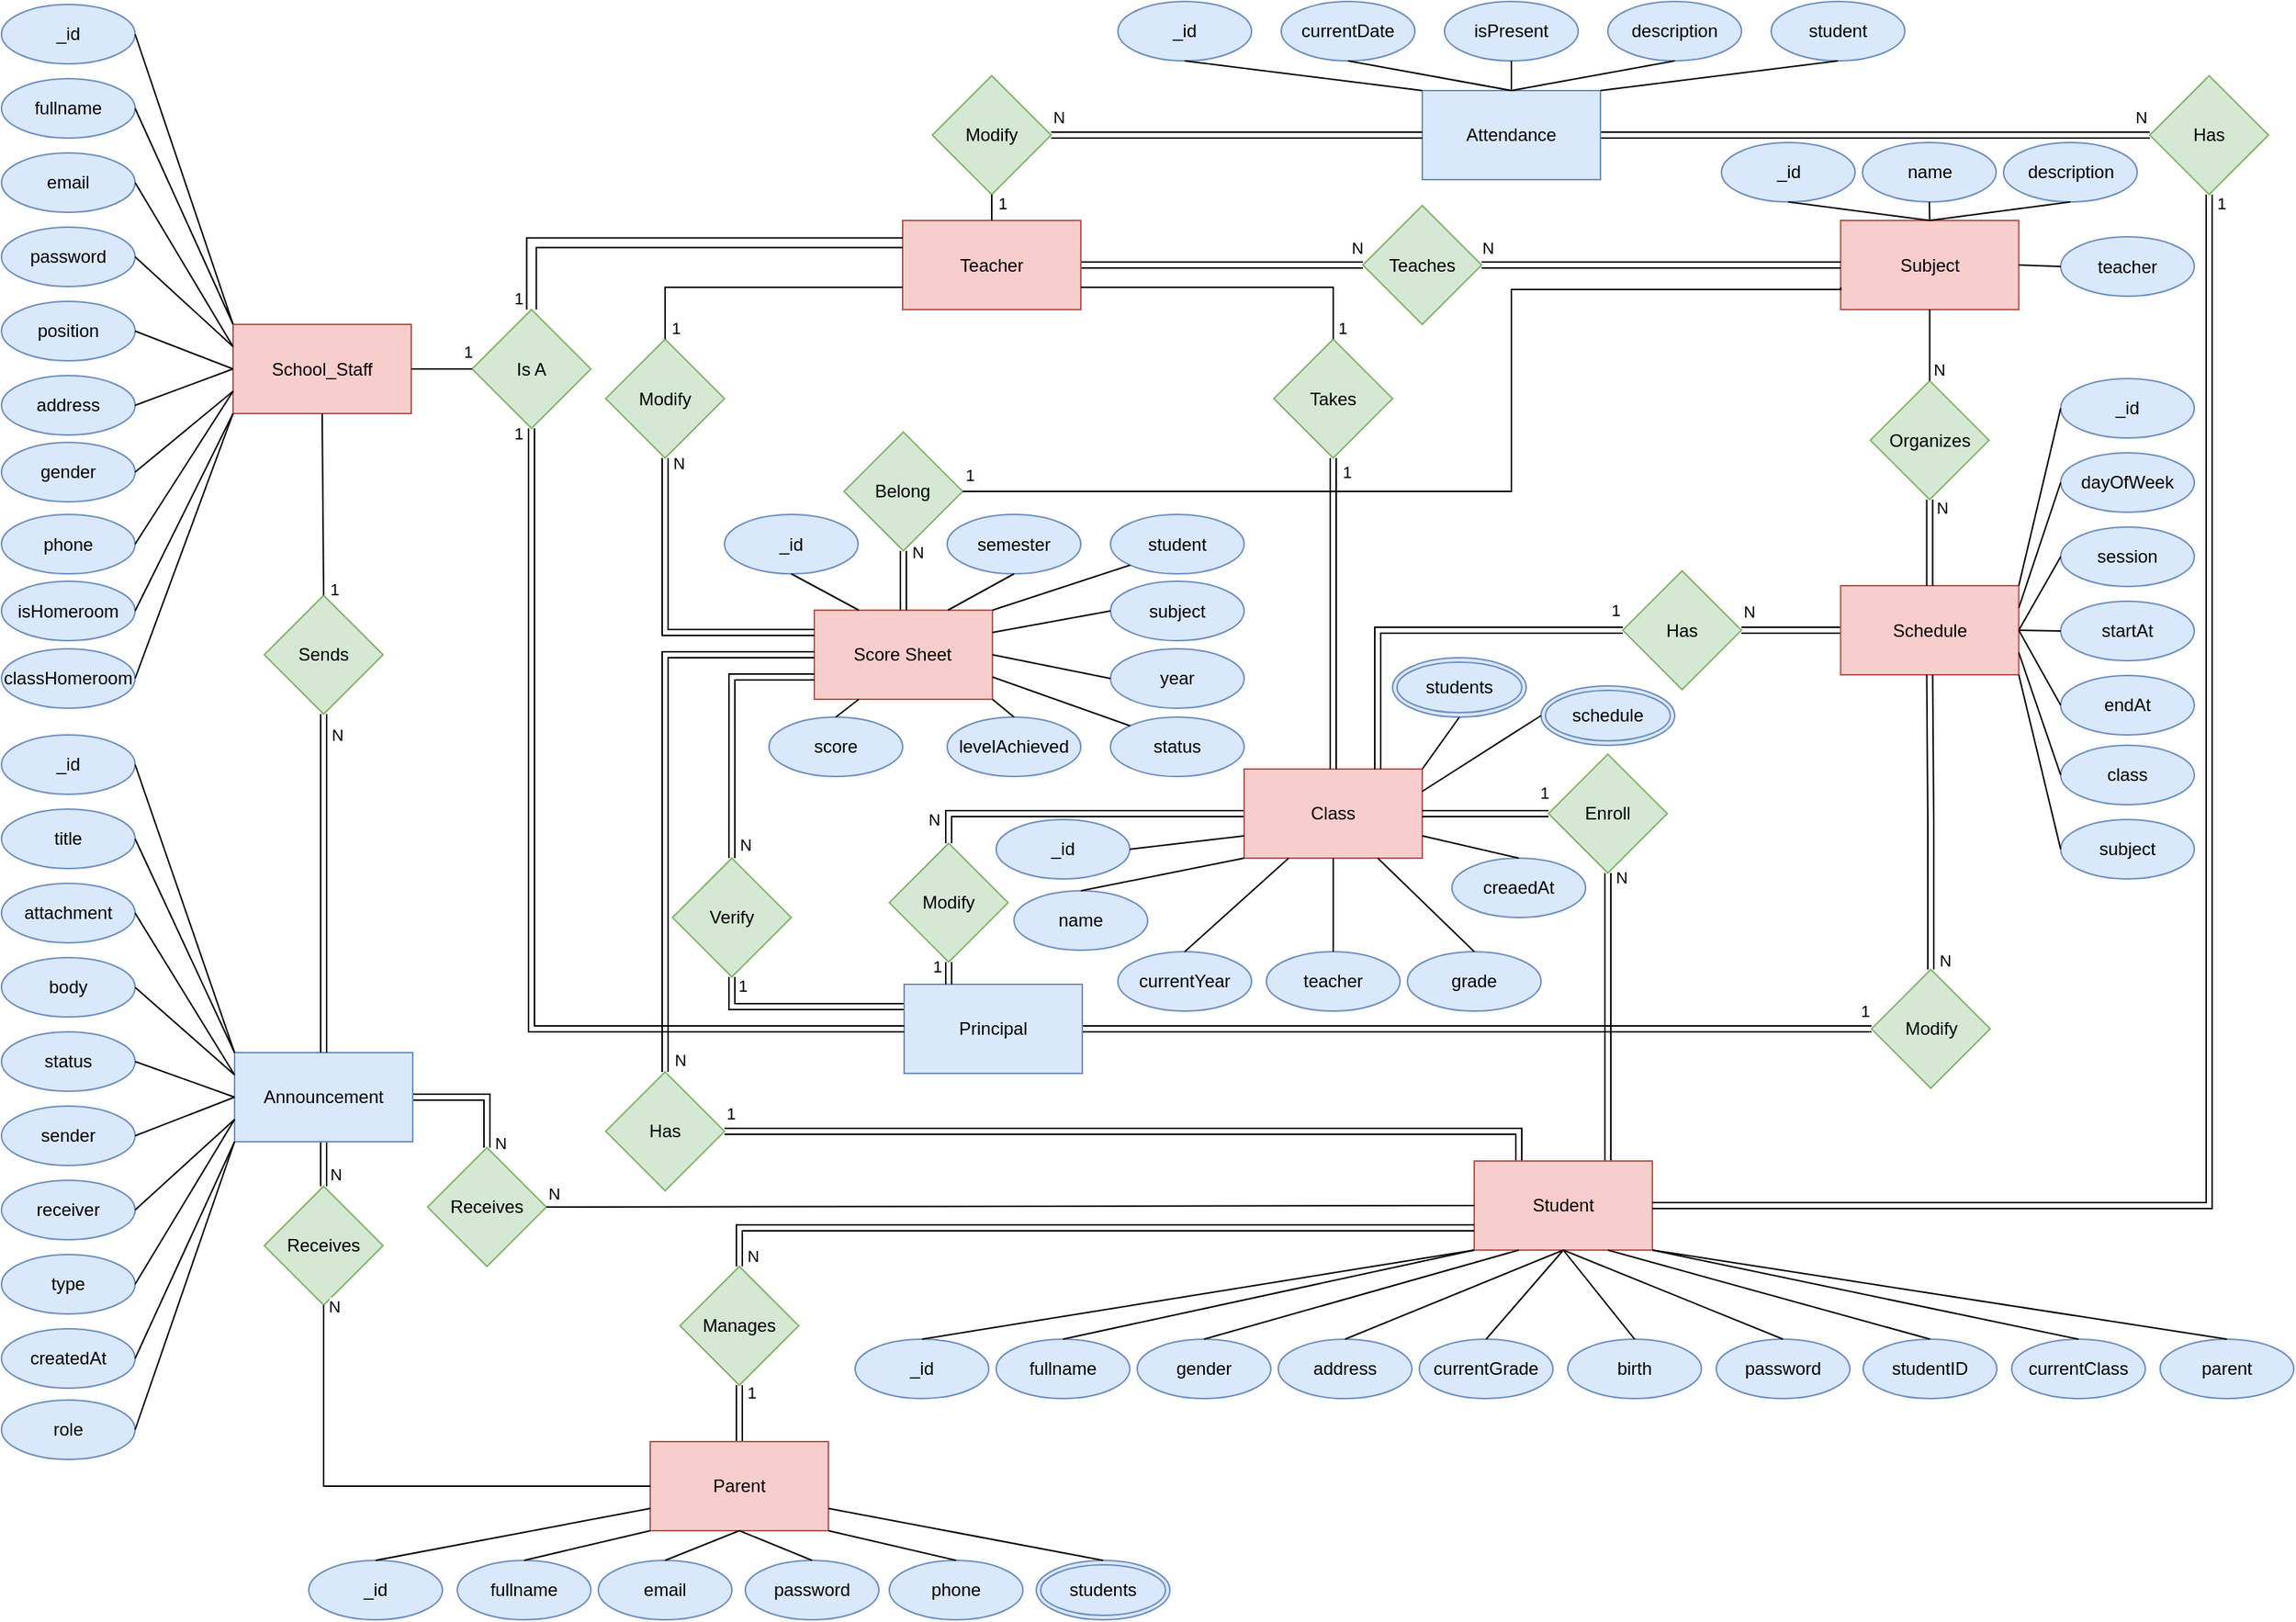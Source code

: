 <mxfile version="21.2.1" type="device">
  <diagram name="Page-1" id="phJQ7haZQrB6JCZLSTfM">
    <mxGraphModel dx="1500" dy="786" grid="1" gridSize="10" guides="1" tooltips="1" connect="1" arrows="1" fold="1" page="1" pageScale="1" pageWidth="1700" pageHeight="1100" math="0" shadow="0">
      <root>
        <mxCell id="0" />
        <mxCell id="1" parent="0" />
        <mxCell id="fh_c4aW1x9fe1zc0Bb2D-233" style="edgeStyle=orthogonalEdgeStyle;rounded=0;orthogonalLoop=1;jettySize=auto;html=1;exitX=1;exitY=0.5;exitDx=0;exitDy=0;entryX=0;entryY=0.5;entryDx=0;entryDy=0;shape=link;" parent="1" source="fh_c4aW1x9fe1zc0Bb2D-119" target="fh_c4aW1x9fe1zc0Bb2D-130" edge="1">
          <mxGeometry relative="1" as="geometry" />
        </mxCell>
        <mxCell id="fh_c4aW1x9fe1zc0Bb2D-335" value="N" style="edgeLabel;html=1;align=center;verticalAlign=middle;resizable=0;points=[];" parent="fh_c4aW1x9fe1zc0Bb2D-233" vertex="1" connectable="0">
          <mxGeometry x="0.72" relative="1" as="geometry">
            <mxPoint x="22" y="-12" as="offset" />
          </mxGeometry>
        </mxCell>
        <mxCell id="fh_c4aW1x9fe1zc0Bb2D-119" value="Teacher" style="rounded=0;whiteSpace=wrap;html=1;fillColor=#f8cecc;strokeColor=#b85450;" parent="1" vertex="1">
          <mxGeometry x="760" y="147.5" width="120" height="60" as="geometry" />
        </mxCell>
        <mxCell id="fh_c4aW1x9fe1zc0Bb2D-148" style="edgeStyle=orthogonalEdgeStyle;rounded=0;orthogonalLoop=1;jettySize=auto;html=1;exitX=1;exitY=0.5;exitDx=0;exitDy=0;entryX=0;entryY=0.5;entryDx=0;entryDy=0;shape=link;" parent="1" source="fh_c4aW1x9fe1zc0Bb2D-120" target="fh_c4aW1x9fe1zc0Bb2D-147" edge="1">
          <mxGeometry relative="1" as="geometry" />
        </mxCell>
        <mxCell id="fh_c4aW1x9fe1zc0Bb2D-349" value="1" style="edgeLabel;html=1;align=center;verticalAlign=middle;resizable=0;points=[];" parent="fh_c4aW1x9fe1zc0Bb2D-148" vertex="1" connectable="0">
          <mxGeometry x="0.913" relative="1" as="geometry">
            <mxPoint x="18" y="-12" as="offset" />
          </mxGeometry>
        </mxCell>
        <mxCell id="fh_c4aW1x9fe1zc0Bb2D-157" style="edgeStyle=orthogonalEdgeStyle;rounded=0;orthogonalLoop=1;jettySize=auto;html=1;exitX=0;exitY=0.25;exitDx=0;exitDy=0;entryX=0.5;entryY=1;entryDx=0;entryDy=0;shape=link;" parent="1" source="fh_c4aW1x9fe1zc0Bb2D-120" target="fh_c4aW1x9fe1zc0Bb2D-153" edge="1">
          <mxGeometry relative="1" as="geometry" />
        </mxCell>
        <mxCell id="fh_c4aW1x9fe1zc0Bb2D-357" value="1" style="edgeLabel;html=1;align=center;verticalAlign=middle;resizable=0;points=[];" parent="fh_c4aW1x9fe1zc0Bb2D-157" vertex="1" connectable="0">
          <mxGeometry x="0.075" relative="1" as="geometry">
            <mxPoint x="-36" y="-14" as="offset" />
          </mxGeometry>
        </mxCell>
        <mxCell id="fh_c4aW1x9fe1zc0Bb2D-120" value="Principal" style="rounded=0;whiteSpace=wrap;html=1;fillColor=#dae8fc;strokeColor=#6c8ebf;" parent="1" vertex="1">
          <mxGeometry x="761" y="662" width="120" height="60" as="geometry" />
        </mxCell>
        <mxCell id="fh_c4aW1x9fe1zc0Bb2D-158" style="edgeStyle=orthogonalEdgeStyle;rounded=0;orthogonalLoop=1;jettySize=auto;html=1;exitX=0;exitY=0.5;exitDx=0;exitDy=0;entryX=0.5;entryY=0;entryDx=0;entryDy=0;shape=link;" parent="1" source="fh_c4aW1x9fe1zc0Bb2D-121" target="fh_c4aW1x9fe1zc0Bb2D-150" edge="1">
          <mxGeometry relative="1" as="geometry" />
        </mxCell>
        <mxCell id="fh_c4aW1x9fe1zc0Bb2D-354" value="N" style="edgeLabel;html=1;align=center;verticalAlign=middle;resizable=0;points=[];" parent="fh_c4aW1x9fe1zc0Bb2D-158" vertex="1" connectable="0">
          <mxGeometry x="0.651" y="-1" relative="1" as="geometry">
            <mxPoint x="-28" y="5" as="offset" />
          </mxGeometry>
        </mxCell>
        <mxCell id="fh_c4aW1x9fe1zc0Bb2D-121" value="Class" style="rounded=0;whiteSpace=wrap;html=1;fillColor=#f8cecc;strokeColor=#b85450;" parent="1" vertex="1">
          <mxGeometry x="990" y="517" width="120" height="60" as="geometry" />
        </mxCell>
        <mxCell id="fh_c4aW1x9fe1zc0Bb2D-122" value="Score Sheet" style="rounded=0;whiteSpace=wrap;html=1;fillColor=#f8cecc;strokeColor=#b85450;" parent="1" vertex="1">
          <mxGeometry x="700.47" y="410" width="120" height="60" as="geometry" />
        </mxCell>
        <mxCell id="fh_c4aW1x9fe1zc0Bb2D-123" value="School_Staff" style="rounded=0;whiteSpace=wrap;html=1;fillColor=#f8cecc;strokeColor=#b85450;" parent="1" vertex="1">
          <mxGeometry x="309" y="217.5" width="120" height="60" as="geometry" />
        </mxCell>
        <mxCell id="fh_c4aW1x9fe1zc0Bb2D-142" style="rounded=0;orthogonalLoop=1;jettySize=auto;html=1;exitX=0;exitY=0.5;exitDx=0;exitDy=0;entryX=1;entryY=0.5;entryDx=0;entryDy=0;shape=link;" parent="1" source="fh_c4aW1x9fe1zc0Bb2D-124" target="fh_c4aW1x9fe1zc0Bb2D-141" edge="1">
          <mxGeometry relative="1" as="geometry">
            <mxPoint x="1360.77" y="423.0" as="targetPoint" />
          </mxGeometry>
        </mxCell>
        <mxCell id="fh_c4aW1x9fe1zc0Bb2D-353" value="N" style="edgeLabel;html=1;align=center;verticalAlign=middle;resizable=0;points=[];" parent="fh_c4aW1x9fe1zc0Bb2D-142" vertex="1" connectable="0">
          <mxGeometry x="-0.444" y="-4" relative="1" as="geometry">
            <mxPoint x="-44" y="-9" as="offset" />
          </mxGeometry>
        </mxCell>
        <mxCell id="fh_c4aW1x9fe1zc0Bb2D-124" value="Schedule" style="rounded=0;whiteSpace=wrap;html=1;fillColor=#f8cecc;strokeColor=#b85450;" parent="1" vertex="1">
          <mxGeometry x="1391.77" y="393.5" width="120" height="60" as="geometry" />
        </mxCell>
        <mxCell id="fh_c4aW1x9fe1zc0Bb2D-125" value="Subject" style="rounded=0;whiteSpace=wrap;html=1;fillColor=#f8cecc;strokeColor=#b85450;" parent="1" vertex="1">
          <mxGeometry x="1391.77" y="147.5" width="120" height="60" as="geometry" />
        </mxCell>
        <mxCell id="fh_c4aW1x9fe1zc0Bb2D-167" style="edgeStyle=orthogonalEdgeStyle;rounded=0;orthogonalLoop=1;jettySize=auto;html=1;exitX=1;exitY=0.5;exitDx=0;exitDy=0;entryX=0;entryY=0.5;entryDx=0;entryDy=0;shape=link;" parent="1" source="fh_c4aW1x9fe1zc0Bb2D-126" target="fh_c4aW1x9fe1zc0Bb2D-166" edge="1">
          <mxGeometry relative="1" as="geometry" />
        </mxCell>
        <mxCell id="fh_c4aW1x9fe1zc0Bb2D-343" value="N" style="edgeLabel;html=1;align=center;verticalAlign=middle;resizable=0;points=[];" parent="fh_c4aW1x9fe1zc0Bb2D-167" vertex="1" connectable="0">
          <mxGeometry x="0.723" y="-2" relative="1" as="geometry">
            <mxPoint x="45" y="-14" as="offset" />
          </mxGeometry>
        </mxCell>
        <mxCell id="fh_c4aW1x9fe1zc0Bb2D-126" value="Attendance" style="rounded=0;whiteSpace=wrap;html=1;fillColor=#dae8fc;strokeColor=#6c8ebf;" parent="1" vertex="1">
          <mxGeometry x="1110" y="60" width="120" height="60" as="geometry" />
        </mxCell>
        <mxCell id="fh_c4aW1x9fe1zc0Bb2D-215" style="edgeStyle=orthogonalEdgeStyle;rounded=0;orthogonalLoop=1;jettySize=auto;html=1;exitX=1;exitY=0.5;exitDx=0;exitDy=0;entryX=0.5;entryY=0;entryDx=0;entryDy=0;shape=link;" parent="1" source="fh_c4aW1x9fe1zc0Bb2D-127" target="fh_c4aW1x9fe1zc0Bb2D-191" edge="1">
          <mxGeometry relative="1" as="geometry" />
        </mxCell>
        <mxCell id="fh_c4aW1x9fe1zc0Bb2D-368" value="N" style="edgeLabel;html=1;align=center;verticalAlign=middle;resizable=0;points=[];" parent="fh_c4aW1x9fe1zc0Bb2D-215" vertex="1" connectable="0">
          <mxGeometry x="0.75" y="2" relative="1" as="geometry">
            <mxPoint x="7" y="7" as="offset" />
          </mxGeometry>
        </mxCell>
        <mxCell id="fh_c4aW1x9fe1zc0Bb2D-216" style="rounded=0;orthogonalLoop=1;jettySize=auto;html=1;exitX=0.5;exitY=1;exitDx=0;exitDy=0;entryX=0.5;entryY=0;entryDx=0;entryDy=0;shape=link;" parent="1" source="fh_c4aW1x9fe1zc0Bb2D-127" target="fh_c4aW1x9fe1zc0Bb2D-194" edge="1">
          <mxGeometry relative="1" as="geometry" />
        </mxCell>
        <mxCell id="fh_c4aW1x9fe1zc0Bb2D-366" value="N" style="edgeLabel;html=1;align=center;verticalAlign=middle;resizable=0;points=[];" parent="fh_c4aW1x9fe1zc0Bb2D-216" vertex="1" connectable="0">
          <mxGeometry x="0.482" y="3" relative="1" as="geometry">
            <mxPoint x="5" as="offset" />
          </mxGeometry>
        </mxCell>
        <mxCell id="fh_c4aW1x9fe1zc0Bb2D-127" value="Announcement" style="rounded=0;whiteSpace=wrap;html=1;fillColor=#dae8fc;strokeColor=#6c8ebf;" parent="1" vertex="1">
          <mxGeometry x="310" y="708" width="120" height="60" as="geometry" />
        </mxCell>
        <mxCell id="fh_c4aW1x9fe1zc0Bb2D-161" style="edgeStyle=orthogonalEdgeStyle;rounded=0;orthogonalLoop=1;jettySize=auto;html=1;exitX=0.75;exitY=0;exitDx=0;exitDy=0;entryX=0.5;entryY=1;entryDx=0;entryDy=0;shape=link;" parent="1" source="fh_c4aW1x9fe1zc0Bb2D-128" target="fh_c4aW1x9fe1zc0Bb2D-160" edge="1">
          <mxGeometry relative="1" as="geometry" />
        </mxCell>
        <mxCell id="fh_c4aW1x9fe1zc0Bb2D-351" value="N" style="edgeLabel;html=1;align=center;verticalAlign=middle;resizable=0;points=[];" parent="fh_c4aW1x9fe1zc0Bb2D-161" vertex="1" connectable="0">
          <mxGeometry x="0.768" y="-2" relative="1" as="geometry">
            <mxPoint x="7" y="-20" as="offset" />
          </mxGeometry>
        </mxCell>
        <mxCell id="fh_c4aW1x9fe1zc0Bb2D-173" style="edgeStyle=orthogonalEdgeStyle;rounded=0;orthogonalLoop=1;jettySize=auto;html=1;exitX=0.25;exitY=0;exitDx=0;exitDy=0;entryX=1;entryY=0.5;entryDx=0;entryDy=0;shape=link;" parent="1" source="fh_c4aW1x9fe1zc0Bb2D-128" target="fh_c4aW1x9fe1zc0Bb2D-172" edge="1">
          <mxGeometry relative="1" as="geometry" />
        </mxCell>
        <mxCell id="fh_c4aW1x9fe1zc0Bb2D-358" value="1" style="edgeLabel;html=1;align=center;verticalAlign=middle;resizable=0;points=[];" parent="fh_c4aW1x9fe1zc0Bb2D-173" vertex="1" connectable="0">
          <mxGeometry x="0.96" relative="1" as="geometry">
            <mxPoint x="-7" y="-12" as="offset" />
          </mxGeometry>
        </mxCell>
        <mxCell id="fh_c4aW1x9fe1zc0Bb2D-128" value="Student" style="rounded=0;whiteSpace=wrap;html=1;fillColor=#f8cecc;strokeColor=#b85450;" parent="1" vertex="1">
          <mxGeometry x="1145" y="781" width="120" height="60" as="geometry" />
        </mxCell>
        <mxCell id="fh_c4aW1x9fe1zc0Bb2D-268" style="rounded=0;orthogonalLoop=1;jettySize=auto;html=1;exitX=0.5;exitY=0;exitDx=0;exitDy=0;entryX=0.5;entryY=1;entryDx=0;entryDy=0;shape=link;" parent="1" source="fh_c4aW1x9fe1zc0Bb2D-129" target="fh_c4aW1x9fe1zc0Bb2D-197" edge="1">
          <mxGeometry relative="1" as="geometry" />
        </mxCell>
        <mxCell id="fh_c4aW1x9fe1zc0Bb2D-371" value="1" style="edgeLabel;html=1;align=center;verticalAlign=middle;resizable=0;points=[];" parent="fh_c4aW1x9fe1zc0Bb2D-268" vertex="1" connectable="0">
          <mxGeometry x="0.216" y="-3" relative="1" as="geometry">
            <mxPoint x="5" y="-10" as="offset" />
          </mxGeometry>
        </mxCell>
        <mxCell id="fh_c4aW1x9fe1zc0Bb2D-129" value="Parent" style="rounded=0;whiteSpace=wrap;html=1;fillColor=#f8cecc;strokeColor=#b85450;" parent="1" vertex="1">
          <mxGeometry x="590" y="970" width="120" height="60" as="geometry" />
        </mxCell>
        <mxCell id="fh_c4aW1x9fe1zc0Bb2D-234" style="edgeStyle=orthogonalEdgeStyle;rounded=0;orthogonalLoop=1;jettySize=auto;html=1;exitX=1;exitY=0.5;exitDx=0;exitDy=0;entryX=0;entryY=0.5;entryDx=0;entryDy=0;shape=link;" parent="1" source="fh_c4aW1x9fe1zc0Bb2D-130" target="fh_c4aW1x9fe1zc0Bb2D-125" edge="1">
          <mxGeometry relative="1" as="geometry">
            <mxPoint x="1195" y="197.5" as="sourcePoint" />
          </mxGeometry>
        </mxCell>
        <mxCell id="fh_c4aW1x9fe1zc0Bb2D-336" value="N" style="edgeLabel;html=1;align=center;verticalAlign=middle;resizable=0;points=[];" parent="fh_c4aW1x9fe1zc0Bb2D-234" vertex="1" connectable="0">
          <mxGeometry x="-0.804" y="1" relative="1" as="geometry">
            <mxPoint x="-20" y="-11" as="offset" />
          </mxGeometry>
        </mxCell>
        <mxCell id="fh_c4aW1x9fe1zc0Bb2D-130" value="Teaches" style="rhombus;whiteSpace=wrap;html=1;fillColor=#d5e8d4;strokeColor=#82b366;" parent="1" vertex="1">
          <mxGeometry x="1070" y="137.5" width="80" height="80" as="geometry" />
        </mxCell>
        <mxCell id="fh_c4aW1x9fe1zc0Bb2D-135" style="edgeStyle=orthogonalEdgeStyle;rounded=0;orthogonalLoop=1;jettySize=auto;html=1;exitX=0.5;exitY=1;exitDx=0;exitDy=0;entryX=0.5;entryY=0;entryDx=0;entryDy=0;shape=link;" parent="1" source="fh_c4aW1x9fe1zc0Bb2D-133" target="fh_c4aW1x9fe1zc0Bb2D-124" edge="1">
          <mxGeometry relative="1" as="geometry" />
        </mxCell>
        <mxCell id="fh_c4aW1x9fe1zc0Bb2D-347" value="N" style="edgeLabel;html=1;align=center;verticalAlign=middle;resizable=0;points=[];" parent="fh_c4aW1x9fe1zc0Bb2D-135" vertex="1" connectable="0">
          <mxGeometry x="-0.722" y="-1" relative="1" as="geometry">
            <mxPoint x="9" y="-3" as="offset" />
          </mxGeometry>
        </mxCell>
        <mxCell id="fh_c4aW1x9fe1zc0Bb2D-133" value="Organizes" style="rhombus;whiteSpace=wrap;html=1;fillColor=#d5e8d4;strokeColor=#82b366;" parent="1" vertex="1">
          <mxGeometry x="1411.77" y="255.5" width="80" height="80" as="geometry" />
        </mxCell>
        <mxCell id="6AYaxFPfaX3n9xTRVo3Z-24" style="edgeStyle=orthogonalEdgeStyle;rounded=0;orthogonalLoop=1;jettySize=auto;html=1;exitX=0;exitY=0.5;exitDx=0;exitDy=0;entryX=0.75;entryY=0;entryDx=0;entryDy=0;shape=link;" parent="1" source="fh_c4aW1x9fe1zc0Bb2D-141" target="fh_c4aW1x9fe1zc0Bb2D-121" edge="1">
          <mxGeometry relative="1" as="geometry">
            <Array as="points">
              <mxPoint x="1080" y="423" />
            </Array>
          </mxGeometry>
        </mxCell>
        <mxCell id="6AYaxFPfaX3n9xTRVo3Z-25" value="1" style="edgeLabel;html=1;align=center;verticalAlign=middle;resizable=0;points=[];" parent="6AYaxFPfaX3n9xTRVo3Z-24" vertex="1" connectable="0">
          <mxGeometry x="0.042" relative="1" as="geometry">
            <mxPoint x="129" y="-14" as="offset" />
          </mxGeometry>
        </mxCell>
        <mxCell id="fh_c4aW1x9fe1zc0Bb2D-141" value="Has" style="rhombus;whiteSpace=wrap;html=1;fillColor=#d5e8d4;strokeColor=#82b366;" parent="1" vertex="1">
          <mxGeometry x="1245" y="383.5" width="80" height="80" as="geometry" />
        </mxCell>
        <mxCell id="fh_c4aW1x9fe1zc0Bb2D-181" style="rounded=0;orthogonalLoop=1;jettySize=auto;html=1;exitX=0.5;exitY=1;exitDx=0;exitDy=0;entryX=0.5;entryY=0;entryDx=0;entryDy=0;shape=link;" parent="1" source="fh_c4aW1x9fe1zc0Bb2D-144" target="fh_c4aW1x9fe1zc0Bb2D-122" edge="1">
          <mxGeometry relative="1" as="geometry" />
        </mxCell>
        <mxCell id="fh_c4aW1x9fe1zc0Bb2D-340" value="N" style="edgeLabel;html=1;align=center;verticalAlign=middle;resizable=0;points=[];" parent="fh_c4aW1x9fe1zc0Bb2D-181" vertex="1" connectable="0">
          <mxGeometry x="-0.631" y="-2" relative="1" as="geometry">
            <mxPoint x="11" y="-7" as="offset" />
          </mxGeometry>
        </mxCell>
        <mxCell id="fh_c4aW1x9fe1zc0Bb2D-144" value="Belong" style="rhombus;whiteSpace=wrap;html=1;fillColor=#d5e8d4;strokeColor=#82b366;" parent="1" vertex="1">
          <mxGeometry x="720.47" y="290" width="80" height="80" as="geometry" />
        </mxCell>
        <mxCell id="fh_c4aW1x9fe1zc0Bb2D-149" style="edgeStyle=orthogonalEdgeStyle;rounded=0;orthogonalLoop=1;jettySize=auto;html=1;exitX=0.5;exitY=0;exitDx=0;exitDy=0;entryX=0.5;entryY=1;entryDx=0;entryDy=0;shape=link;" parent="1" source="fh_c4aW1x9fe1zc0Bb2D-147" target="fh_c4aW1x9fe1zc0Bb2D-124" edge="1">
          <mxGeometry relative="1" as="geometry" />
        </mxCell>
        <mxCell id="fh_c4aW1x9fe1zc0Bb2D-348" value="N" style="edgeLabel;html=1;align=center;verticalAlign=middle;resizable=0;points=[];" parent="fh_c4aW1x9fe1zc0Bb2D-149" vertex="1" connectable="0">
          <mxGeometry x="-0.845" y="-2" relative="1" as="geometry">
            <mxPoint x="7" y="9" as="offset" />
          </mxGeometry>
        </mxCell>
        <mxCell id="fh_c4aW1x9fe1zc0Bb2D-147" value="Modify" style="rhombus;whiteSpace=wrap;html=1;fillColor=#d5e8d4;strokeColor=#82b366;" parent="1" vertex="1">
          <mxGeometry x="1412.53" y="652" width="80" height="80" as="geometry" />
        </mxCell>
        <mxCell id="fh_c4aW1x9fe1zc0Bb2D-159" style="rounded=0;orthogonalLoop=1;jettySize=auto;html=1;exitX=0.5;exitY=1;exitDx=0;exitDy=0;entryX=0.25;entryY=0;entryDx=0;entryDy=0;shape=link;" parent="1" source="fh_c4aW1x9fe1zc0Bb2D-150" target="fh_c4aW1x9fe1zc0Bb2D-120" edge="1">
          <mxGeometry relative="1" as="geometry">
            <mxPoint x="820" y="770" as="targetPoint" />
          </mxGeometry>
        </mxCell>
        <mxCell id="fh_c4aW1x9fe1zc0Bb2D-355" value="1" style="edgeLabel;html=1;align=center;verticalAlign=middle;resizable=0;points=[];" parent="fh_c4aW1x9fe1zc0Bb2D-159" vertex="1" connectable="0">
          <mxGeometry x="0.435" y="2" relative="1" as="geometry">
            <mxPoint x="-10" y="-8" as="offset" />
          </mxGeometry>
        </mxCell>
        <mxCell id="fh_c4aW1x9fe1zc0Bb2D-150" value="Modify" style="rhombus;whiteSpace=wrap;html=1;fillColor=#d5e8d4;strokeColor=#82b366;" parent="1" vertex="1">
          <mxGeometry x="751" y="567" width="80" height="80" as="geometry" />
        </mxCell>
        <mxCell id="fh_c4aW1x9fe1zc0Bb2D-156" style="edgeStyle=orthogonalEdgeStyle;rounded=0;orthogonalLoop=1;jettySize=auto;html=1;exitX=0.5;exitY=0;exitDx=0;exitDy=0;entryX=0;entryY=0.75;entryDx=0;entryDy=0;shape=link;" parent="1" source="fh_c4aW1x9fe1zc0Bb2D-153" target="fh_c4aW1x9fe1zc0Bb2D-122" edge="1">
          <mxGeometry relative="1" as="geometry" />
        </mxCell>
        <mxCell id="fh_c4aW1x9fe1zc0Bb2D-356" value="N" style="edgeLabel;html=1;align=center;verticalAlign=middle;resizable=0;points=[];" parent="fh_c4aW1x9fe1zc0Bb2D-156" vertex="1" connectable="0">
          <mxGeometry x="0.002" relative="1" as="geometry">
            <mxPoint x="9" y="80" as="offset" />
          </mxGeometry>
        </mxCell>
        <mxCell id="fh_c4aW1x9fe1zc0Bb2D-153" value="Verify" style="rhombus;whiteSpace=wrap;html=1;fillColor=#d5e8d4;strokeColor=#82b366;" parent="1" vertex="1">
          <mxGeometry x="604.97" y="577" width="80" height="80" as="geometry" />
        </mxCell>
        <mxCell id="fh_c4aW1x9fe1zc0Bb2D-162" style="edgeStyle=orthogonalEdgeStyle;rounded=0;orthogonalLoop=1;jettySize=auto;html=1;exitX=0;exitY=0.5;exitDx=0;exitDy=0;entryX=1;entryY=0.5;entryDx=0;entryDy=0;shape=link;" parent="1" source="fh_c4aW1x9fe1zc0Bb2D-160" target="fh_c4aW1x9fe1zc0Bb2D-121" edge="1">
          <mxGeometry relative="1" as="geometry">
            <mxPoint x="1330.77" y="501" as="sourcePoint" />
          </mxGeometry>
        </mxCell>
        <mxCell id="fh_c4aW1x9fe1zc0Bb2D-350" value="1" style="edgeLabel;html=1;align=center;verticalAlign=middle;resizable=0;points=[];" parent="fh_c4aW1x9fe1zc0Bb2D-162" vertex="1" connectable="0">
          <mxGeometry x="-0.877" relative="1" as="geometry">
            <mxPoint x="2" y="-14" as="offset" />
          </mxGeometry>
        </mxCell>
        <mxCell id="fh_c4aW1x9fe1zc0Bb2D-160" value="Enroll" style="rhombus;whiteSpace=wrap;html=1;fillColor=#d5e8d4;strokeColor=#82b366;" parent="1" vertex="1">
          <mxGeometry x="1195" y="507" width="80" height="80" as="geometry" />
        </mxCell>
        <mxCell id="fh_c4aW1x9fe1zc0Bb2D-165" style="edgeStyle=orthogonalEdgeStyle;rounded=0;orthogonalLoop=1;jettySize=auto;html=1;exitX=1;exitY=0.5;exitDx=0;exitDy=0;entryX=0;entryY=0.5;entryDx=0;entryDy=0;shape=link;" parent="1" source="fh_c4aW1x9fe1zc0Bb2D-163" target="fh_c4aW1x9fe1zc0Bb2D-126" edge="1">
          <mxGeometry relative="1" as="geometry" />
        </mxCell>
        <mxCell id="fh_c4aW1x9fe1zc0Bb2D-315" value="N" style="edgeLabel;html=1;align=center;verticalAlign=middle;resizable=0;points=[];" parent="fh_c4aW1x9fe1zc0Bb2D-165" vertex="1" connectable="0">
          <mxGeometry x="-0.428" y="2" relative="1" as="geometry">
            <mxPoint x="-67" y="-10" as="offset" />
          </mxGeometry>
        </mxCell>
        <mxCell id="fh_c4aW1x9fe1zc0Bb2D-163" value="Modify" style="rhombus;whiteSpace=wrap;html=1;fillColor=#d5e8d4;strokeColor=#82b366;" parent="1" vertex="1">
          <mxGeometry x="780" y="50" width="80" height="80" as="geometry" />
        </mxCell>
        <mxCell id="fh_c4aW1x9fe1zc0Bb2D-168" style="edgeStyle=orthogonalEdgeStyle;rounded=0;orthogonalLoop=1;jettySize=auto;html=1;exitX=0.5;exitY=1;exitDx=0;exitDy=0;entryX=1;entryY=0.5;entryDx=0;entryDy=0;shape=link;" parent="1" source="fh_c4aW1x9fe1zc0Bb2D-166" target="fh_c4aW1x9fe1zc0Bb2D-128" edge="1">
          <mxGeometry relative="1" as="geometry" />
        </mxCell>
        <mxCell id="fh_c4aW1x9fe1zc0Bb2D-344" value="1" style="edgeLabel;html=1;align=center;verticalAlign=middle;resizable=0;points=[];" parent="fh_c4aW1x9fe1zc0Bb2D-168" vertex="1" connectable="0">
          <mxGeometry x="-0.966" y="1" relative="1" as="geometry">
            <mxPoint x="7" y="-12" as="offset" />
          </mxGeometry>
        </mxCell>
        <mxCell id="fh_c4aW1x9fe1zc0Bb2D-166" value="Has" style="rhombus;whiteSpace=wrap;html=1;fillColor=#d5e8d4;strokeColor=#82b366;" parent="1" vertex="1">
          <mxGeometry x="1600" y="50" width="80" height="80" as="geometry" />
        </mxCell>
        <mxCell id="fh_c4aW1x9fe1zc0Bb2D-171" style="edgeStyle=orthogonalEdgeStyle;rounded=0;orthogonalLoop=1;jettySize=auto;html=1;exitX=0.5;exitY=1;exitDx=0;exitDy=0;entryX=0;entryY=0.25;entryDx=0;entryDy=0;shape=link;" parent="1" source="fh_c4aW1x9fe1zc0Bb2D-169" target="fh_c4aW1x9fe1zc0Bb2D-122" edge="1">
          <mxGeometry relative="1" as="geometry" />
        </mxCell>
        <mxCell id="fh_c4aW1x9fe1zc0Bb2D-330" value="N" style="edgeLabel;html=1;align=center;verticalAlign=middle;resizable=0;points=[];" parent="fh_c4aW1x9fe1zc0Bb2D-171" vertex="1" connectable="0">
          <mxGeometry x="-0.925" y="3" relative="1" as="geometry">
            <mxPoint x="6" y="-5" as="offset" />
          </mxGeometry>
        </mxCell>
        <mxCell id="fh_c4aW1x9fe1zc0Bb2D-169" value="Modify" style="rhombus;whiteSpace=wrap;html=1;fillColor=#d5e8d4;strokeColor=#82b366;" parent="1" vertex="1">
          <mxGeometry x="560" y="227.5" width="80" height="80" as="geometry" />
        </mxCell>
        <mxCell id="fh_c4aW1x9fe1zc0Bb2D-174" style="edgeStyle=orthogonalEdgeStyle;rounded=0;orthogonalLoop=1;jettySize=auto;html=1;exitX=0.5;exitY=0;exitDx=0;exitDy=0;entryX=0;entryY=0.5;entryDx=0;entryDy=0;shape=link;" parent="1" source="fh_c4aW1x9fe1zc0Bb2D-172" target="fh_c4aW1x9fe1zc0Bb2D-122" edge="1">
          <mxGeometry relative="1" as="geometry" />
        </mxCell>
        <mxCell id="fh_c4aW1x9fe1zc0Bb2D-359" value="N" style="edgeLabel;html=1;align=center;verticalAlign=middle;resizable=0;points=[];" parent="fh_c4aW1x9fe1zc0Bb2D-174" vertex="1" connectable="0">
          <mxGeometry x="-0.926" y="-2" relative="1" as="geometry">
            <mxPoint x="8" y="6" as="offset" />
          </mxGeometry>
        </mxCell>
        <mxCell id="fh_c4aW1x9fe1zc0Bb2D-172" value="Has" style="rhombus;whiteSpace=wrap;html=1;fillColor=#d5e8d4;strokeColor=#82b366;" parent="1" vertex="1">
          <mxGeometry x="560" y="721" width="80" height="80" as="geometry" />
        </mxCell>
        <mxCell id="fh_c4aW1x9fe1zc0Bb2D-177" style="edgeStyle=orthogonalEdgeStyle;rounded=0;orthogonalLoop=1;jettySize=auto;html=1;exitX=0.5;exitY=0;exitDx=0;exitDy=0;entryX=0;entryY=0.25;entryDx=0;entryDy=0;shape=link;width=-6.471;" parent="1" source="fh_c4aW1x9fe1zc0Bb2D-175" target="fh_c4aW1x9fe1zc0Bb2D-119" edge="1">
          <mxGeometry relative="1" as="geometry" />
        </mxCell>
        <mxCell id="fh_c4aW1x9fe1zc0Bb2D-333" value="1" style="edgeLabel;html=1;align=center;verticalAlign=middle;resizable=0;points=[];" parent="fh_c4aW1x9fe1zc0Bb2D-177" vertex="1" connectable="0">
          <mxGeometry x="-0.847" y="-1" relative="1" as="geometry">
            <mxPoint x="-10" y="15" as="offset" />
          </mxGeometry>
        </mxCell>
        <mxCell id="fh_c4aW1x9fe1zc0Bb2D-178" style="edgeStyle=orthogonalEdgeStyle;rounded=0;orthogonalLoop=1;jettySize=auto;html=1;exitX=0.5;exitY=1;exitDx=0;exitDy=0;entryX=0;entryY=0.5;entryDx=0;entryDy=0;shape=link;" parent="1" source="fh_c4aW1x9fe1zc0Bb2D-175" target="fh_c4aW1x9fe1zc0Bb2D-120" edge="1">
          <mxGeometry relative="1" as="geometry" />
        </mxCell>
        <mxCell id="fh_c4aW1x9fe1zc0Bb2D-334" value="1" style="edgeLabel;html=1;align=center;verticalAlign=middle;resizable=0;points=[];" parent="fh_c4aW1x9fe1zc0Bb2D-178" vertex="1" connectable="0">
          <mxGeometry x="-0.923" y="1" relative="1" as="geometry">
            <mxPoint x="-10" y="-22" as="offset" />
          </mxGeometry>
        </mxCell>
        <mxCell id="fh_c4aW1x9fe1zc0Bb2D-175" value="Is A" style="rhombus;whiteSpace=wrap;html=1;fillColor=#d5e8d4;strokeColor=#82b366;" parent="1" vertex="1">
          <mxGeometry x="470" y="207.5" width="80" height="80" as="geometry" />
        </mxCell>
        <mxCell id="fh_c4aW1x9fe1zc0Bb2D-185" style="edgeStyle=orthogonalEdgeStyle;rounded=0;orthogonalLoop=1;jettySize=auto;html=1;exitX=0.5;exitY=1;exitDx=0;exitDy=0;entryX=0.5;entryY=0;entryDx=0;entryDy=0;shape=link;" parent="1" source="fh_c4aW1x9fe1zc0Bb2D-183" target="fh_c4aW1x9fe1zc0Bb2D-121" edge="1">
          <mxGeometry relative="1" as="geometry" />
        </mxCell>
        <mxCell id="fh_c4aW1x9fe1zc0Bb2D-339" value="1" style="edgeLabel;html=1;align=center;verticalAlign=middle;resizable=0;points=[];" parent="fh_c4aW1x9fe1zc0Bb2D-185" vertex="1" connectable="0">
          <mxGeometry x="-0.778" y="1" relative="1" as="geometry">
            <mxPoint x="8" y="-14" as="offset" />
          </mxGeometry>
        </mxCell>
        <mxCell id="fh_c4aW1x9fe1zc0Bb2D-183" value="Takes" style="rhombus;whiteSpace=wrap;html=1;fillColor=#d5e8d4;strokeColor=#82b366;" parent="1" vertex="1">
          <mxGeometry x="1010" y="227.5" width="80" height="80" as="geometry" />
        </mxCell>
        <mxCell id="fh_c4aW1x9fe1zc0Bb2D-190" style="edgeStyle=orthogonalEdgeStyle;rounded=0;orthogonalLoop=1;jettySize=auto;html=1;exitX=0.5;exitY=1;exitDx=0;exitDy=0;entryX=0.5;entryY=0;entryDx=0;entryDy=0;shape=link;" parent="1" source="fh_c4aW1x9fe1zc0Bb2D-188" target="fh_c4aW1x9fe1zc0Bb2D-127" edge="1">
          <mxGeometry relative="1" as="geometry" />
        </mxCell>
        <mxCell id="fh_c4aW1x9fe1zc0Bb2D-362" value="N" style="edgeLabel;html=1;align=center;verticalAlign=middle;resizable=0;points=[];" parent="fh_c4aW1x9fe1zc0Bb2D-190" vertex="1" connectable="0">
          <mxGeometry x="-0.683" y="-2" relative="1" as="geometry">
            <mxPoint x="11" y="-22" as="offset" />
          </mxGeometry>
        </mxCell>
        <mxCell id="fh_c4aW1x9fe1zc0Bb2D-188" value="Sends" style="rhombus;whiteSpace=wrap;html=1;fillColor=#d5e8d4;strokeColor=#82b366;" parent="1" vertex="1">
          <mxGeometry x="330" y="400" width="80" height="80" as="geometry" />
        </mxCell>
        <mxCell id="fh_c4aW1x9fe1zc0Bb2D-191" value="Receives" style="rhombus;whiteSpace=wrap;html=1;fillColor=#d5e8d4;strokeColor=#82b366;" parent="1" vertex="1">
          <mxGeometry x="440" y="772" width="80" height="80" as="geometry" />
        </mxCell>
        <mxCell id="fh_c4aW1x9fe1zc0Bb2D-194" value="Receives" style="rhombus;whiteSpace=wrap;html=1;fillColor=#d5e8d4;strokeColor=#82b366;" parent="1" vertex="1">
          <mxGeometry x="330" y="798" width="80" height="80" as="geometry" />
        </mxCell>
        <mxCell id="fh_c4aW1x9fe1zc0Bb2D-269" style="edgeStyle=orthogonalEdgeStyle;rounded=0;orthogonalLoop=1;jettySize=auto;html=1;exitX=0.5;exitY=0;exitDx=0;exitDy=0;entryX=0;entryY=0.75;entryDx=0;entryDy=0;shape=link;" parent="1" source="fh_c4aW1x9fe1zc0Bb2D-197" target="fh_c4aW1x9fe1zc0Bb2D-128" edge="1">
          <mxGeometry relative="1" as="geometry" />
        </mxCell>
        <mxCell id="6AYaxFPfaX3n9xTRVo3Z-52" value="N" style="edgeLabel;html=1;align=center;verticalAlign=middle;resizable=0;points=[];" parent="fh_c4aW1x9fe1zc0Bb2D-269" vertex="1" connectable="0">
          <mxGeometry x="-0.727" relative="1" as="geometry">
            <mxPoint x="-36" y="19" as="offset" />
          </mxGeometry>
        </mxCell>
        <mxCell id="fh_c4aW1x9fe1zc0Bb2D-197" value="Manages" style="rhombus;whiteSpace=wrap;html=1;fillColor=#d5e8d4;strokeColor=#82b366;" parent="1" vertex="1">
          <mxGeometry x="610" y="852" width="80" height="80" as="geometry" />
        </mxCell>
        <mxCell id="fh_c4aW1x9fe1zc0Bb2D-203" value="_id" style="ellipse;whiteSpace=wrap;html=1;fillColor=#dae8fc;strokeColor=#6c8ebf;" parent="1" vertex="1">
          <mxGeometry x="905" width="90" height="40" as="geometry" />
        </mxCell>
        <mxCell id="fh_c4aW1x9fe1zc0Bb2D-204" value="currentDate" style="ellipse;whiteSpace=wrap;html=1;fillColor=#dae8fc;strokeColor=#6c8ebf;" parent="1" vertex="1">
          <mxGeometry x="1015" width="90" height="40" as="geometry" />
        </mxCell>
        <mxCell id="fh_c4aW1x9fe1zc0Bb2D-205" value="isPresent" style="ellipse;whiteSpace=wrap;html=1;fillColor=#dae8fc;strokeColor=#6c8ebf;" parent="1" vertex="1">
          <mxGeometry x="1125" width="90" height="40" as="geometry" />
        </mxCell>
        <mxCell id="fh_c4aW1x9fe1zc0Bb2D-206" value="description" style="ellipse;whiteSpace=wrap;html=1;fillColor=#dae8fc;strokeColor=#6c8ebf;" parent="1" vertex="1">
          <mxGeometry x="1235" width="90" height="40" as="geometry" />
        </mxCell>
        <mxCell id="fh_c4aW1x9fe1zc0Bb2D-208" value="_id" style="ellipse;whiteSpace=wrap;html=1;fillColor=#dae8fc;strokeColor=#6c8ebf;" parent="1" vertex="1">
          <mxGeometry x="153" y="2" width="90" height="40" as="geometry" />
        </mxCell>
        <mxCell id="fh_c4aW1x9fe1zc0Bb2D-209" value="fullname" style="ellipse;whiteSpace=wrap;html=1;fillColor=#dae8fc;strokeColor=#6c8ebf;" parent="1" vertex="1">
          <mxGeometry x="153" y="52" width="90" height="40" as="geometry" />
        </mxCell>
        <mxCell id="fh_c4aW1x9fe1zc0Bb2D-210" value="email" style="ellipse;whiteSpace=wrap;html=1;fillColor=#dae8fc;strokeColor=#6c8ebf;" parent="1" vertex="1">
          <mxGeometry x="153" y="102" width="90" height="40" as="geometry" />
        </mxCell>
        <mxCell id="fh_c4aW1x9fe1zc0Bb2D-211" value="password" style="ellipse;whiteSpace=wrap;html=1;fillColor=#dae8fc;strokeColor=#6c8ebf;" parent="1" vertex="1">
          <mxGeometry x="153" y="152" width="90" height="40" as="geometry" />
        </mxCell>
        <mxCell id="fh_c4aW1x9fe1zc0Bb2D-212" value="gender" style="ellipse;whiteSpace=wrap;html=1;fillColor=#dae8fc;strokeColor=#6c8ebf;" parent="1" vertex="1">
          <mxGeometry x="153" y="297" width="90" height="40" as="geometry" />
        </mxCell>
        <mxCell id="fh_c4aW1x9fe1zc0Bb2D-213" value="position" style="ellipse;whiteSpace=wrap;html=1;fillColor=#dae8fc;strokeColor=#6c8ebf;" parent="1" vertex="1">
          <mxGeometry x="153" y="202" width="90" height="40" as="geometry" />
        </mxCell>
        <mxCell id="fh_c4aW1x9fe1zc0Bb2D-214" value="address" style="ellipse;whiteSpace=wrap;html=1;fillColor=#dae8fc;strokeColor=#6c8ebf;" parent="1" vertex="1">
          <mxGeometry x="153" y="252" width="90" height="40" as="geometry" />
        </mxCell>
        <mxCell id="fh_c4aW1x9fe1zc0Bb2D-224" value="_id" style="ellipse;whiteSpace=wrap;html=1;fillColor=#dae8fc;strokeColor=#6c8ebf;" parent="1" vertex="1">
          <mxGeometry x="153" y="494" width="90" height="40" as="geometry" />
        </mxCell>
        <mxCell id="fh_c4aW1x9fe1zc0Bb2D-225" value="title" style="ellipse;whiteSpace=wrap;html=1;fillColor=#dae8fc;strokeColor=#6c8ebf;" parent="1" vertex="1">
          <mxGeometry x="153" y="544" width="90" height="40" as="geometry" />
        </mxCell>
        <mxCell id="fh_c4aW1x9fe1zc0Bb2D-226" value="attachment" style="ellipse;whiteSpace=wrap;html=1;fillColor=#dae8fc;strokeColor=#6c8ebf;" parent="1" vertex="1">
          <mxGeometry x="153" y="594" width="90" height="40" as="geometry" />
        </mxCell>
        <mxCell id="fh_c4aW1x9fe1zc0Bb2D-227" value="body" style="ellipse;whiteSpace=wrap;html=1;fillColor=#dae8fc;strokeColor=#6c8ebf;" parent="1" vertex="1">
          <mxGeometry x="153" y="644" width="90" height="40" as="geometry" />
        </mxCell>
        <mxCell id="fh_c4aW1x9fe1zc0Bb2D-228" value="status" style="ellipse;whiteSpace=wrap;html=1;fillColor=#dae8fc;strokeColor=#6c8ebf;" parent="1" vertex="1">
          <mxGeometry x="153" y="694" width="90" height="40" as="geometry" />
        </mxCell>
        <mxCell id="fh_c4aW1x9fe1zc0Bb2D-229" value="_id" style="ellipse;whiteSpace=wrap;html=1;fillColor=#dae8fc;strokeColor=#6c8ebf;" parent="1" vertex="1">
          <mxGeometry x="640" y="345.5" width="90" height="40" as="geometry" />
        </mxCell>
        <mxCell id="fh_c4aW1x9fe1zc0Bb2D-230" value="semester" style="ellipse;whiteSpace=wrap;html=1;fillColor=#dae8fc;strokeColor=#6c8ebf;" parent="1" vertex="1">
          <mxGeometry x="790" y="345.5" width="90" height="40" as="geometry" />
        </mxCell>
        <mxCell id="fh_c4aW1x9fe1zc0Bb2D-231" value="score" style="ellipse;whiteSpace=wrap;html=1;fillColor=#dae8fc;strokeColor=#6c8ebf;" parent="1" vertex="1">
          <mxGeometry x="670" y="482" width="90" height="40" as="geometry" />
        </mxCell>
        <mxCell id="fh_c4aW1x9fe1zc0Bb2D-239" value="_id" style="ellipse;whiteSpace=wrap;html=1;fillColor=#dae8fc;strokeColor=#6c8ebf;" parent="1" vertex="1">
          <mxGeometry x="1311.53" y="95" width="90" height="40" as="geometry" />
        </mxCell>
        <mxCell id="fh_c4aW1x9fe1zc0Bb2D-240" value="name" style="ellipse;whiteSpace=wrap;html=1;fillColor=#dae8fc;strokeColor=#6c8ebf;" parent="1" vertex="1">
          <mxGeometry x="1406.53" y="95" width="90" height="40" as="geometry" />
        </mxCell>
        <mxCell id="fh_c4aW1x9fe1zc0Bb2D-241" value="description" style="ellipse;whiteSpace=wrap;html=1;fillColor=#dae8fc;strokeColor=#6c8ebf;" parent="1" vertex="1">
          <mxGeometry x="1501.53" y="95" width="90" height="40" as="geometry" />
        </mxCell>
        <mxCell id="fh_c4aW1x9fe1zc0Bb2D-243" value="_id" style="ellipse;whiteSpace=wrap;html=1;fillColor=#dae8fc;strokeColor=#6c8ebf;" parent="1" vertex="1">
          <mxGeometry x="1540" y="254.0" width="90" height="40" as="geometry" />
        </mxCell>
        <mxCell id="fh_c4aW1x9fe1zc0Bb2D-244" value="dayOfWeek" style="ellipse;whiteSpace=wrap;html=1;fillColor=#dae8fc;strokeColor=#6c8ebf;" parent="1" vertex="1">
          <mxGeometry x="1540" y="304.0" width="90" height="40" as="geometry" />
        </mxCell>
        <mxCell id="fh_c4aW1x9fe1zc0Bb2D-245" value="session" style="ellipse;whiteSpace=wrap;html=1;fillColor=#dae8fc;strokeColor=#6c8ebf;" parent="1" vertex="1">
          <mxGeometry x="1540" y="354.0" width="90" height="40" as="geometry" />
        </mxCell>
        <mxCell id="fh_c4aW1x9fe1zc0Bb2D-246" value="startAt" style="ellipse;whiteSpace=wrap;html=1;fillColor=#dae8fc;strokeColor=#6c8ebf;" parent="1" vertex="1">
          <mxGeometry x="1540" y="404.0" width="90" height="40" as="geometry" />
        </mxCell>
        <mxCell id="fh_c4aW1x9fe1zc0Bb2D-247" value="endAt" style="ellipse;whiteSpace=wrap;html=1;fillColor=#dae8fc;strokeColor=#6c8ebf;" parent="1" vertex="1">
          <mxGeometry x="1540" y="454" width="90" height="40" as="geometry" />
        </mxCell>
        <mxCell id="fh_c4aW1x9fe1zc0Bb2D-263" value="_id" style="ellipse;whiteSpace=wrap;html=1;fillColor=#dae8fc;strokeColor=#6c8ebf;" parent="1" vertex="1">
          <mxGeometry x="360" y="1050" width="90" height="40" as="geometry" />
        </mxCell>
        <mxCell id="fh_c4aW1x9fe1zc0Bb2D-264" value="fullname" style="ellipse;whiteSpace=wrap;html=1;fillColor=#dae8fc;strokeColor=#6c8ebf;" parent="1" vertex="1">
          <mxGeometry x="460" y="1050" width="90" height="40" as="geometry" />
        </mxCell>
        <mxCell id="fh_c4aW1x9fe1zc0Bb2D-265" value="email" style="ellipse;whiteSpace=wrap;html=1;fillColor=#dae8fc;strokeColor=#6c8ebf;" parent="1" vertex="1">
          <mxGeometry x="555" y="1050" width="90" height="40" as="geometry" />
        </mxCell>
        <mxCell id="fh_c4aW1x9fe1zc0Bb2D-266" value="password" style="ellipse;whiteSpace=wrap;html=1;fillColor=#dae8fc;strokeColor=#6c8ebf;" parent="1" vertex="1">
          <mxGeometry x="654" y="1050" width="90" height="40" as="geometry" />
        </mxCell>
        <mxCell id="fh_c4aW1x9fe1zc0Bb2D-267" value="phone" style="ellipse;whiteSpace=wrap;html=1;fillColor=#dae8fc;strokeColor=#6c8ebf;" parent="1" vertex="1">
          <mxGeometry x="751" y="1050" width="90" height="40" as="geometry" />
        </mxCell>
        <mxCell id="fh_c4aW1x9fe1zc0Bb2D-270" value="_id" style="ellipse;whiteSpace=wrap;html=1;fillColor=#dae8fc;strokeColor=#6c8ebf;" parent="1" vertex="1">
          <mxGeometry x="728" y="901" width="90" height="40" as="geometry" />
        </mxCell>
        <mxCell id="fh_c4aW1x9fe1zc0Bb2D-271" value="fullname" style="ellipse;whiteSpace=wrap;html=1;fillColor=#dae8fc;strokeColor=#6c8ebf;" parent="1" vertex="1">
          <mxGeometry x="823" y="901" width="90" height="40" as="geometry" />
        </mxCell>
        <mxCell id="fh_c4aW1x9fe1zc0Bb2D-272" value="gender" style="ellipse;whiteSpace=wrap;html=1;fillColor=#dae8fc;strokeColor=#6c8ebf;" parent="1" vertex="1">
          <mxGeometry x="918" y="901" width="90" height="40" as="geometry" />
        </mxCell>
        <mxCell id="fh_c4aW1x9fe1zc0Bb2D-273" value="address" style="ellipse;whiteSpace=wrap;html=1;fillColor=#dae8fc;strokeColor=#6c8ebf;" parent="1" vertex="1">
          <mxGeometry x="1013" y="901" width="90" height="40" as="geometry" />
        </mxCell>
        <mxCell id="fh_c4aW1x9fe1zc0Bb2D-274" value="currentGrade" style="ellipse;whiteSpace=wrap;html=1;fillColor=#dae8fc;strokeColor=#6c8ebf;" parent="1" vertex="1">
          <mxGeometry x="1108" y="901" width="90" height="40" as="geometry" />
        </mxCell>
        <mxCell id="fh_c4aW1x9fe1zc0Bb2D-275" value="birth" style="ellipse;whiteSpace=wrap;html=1;fillColor=#dae8fc;strokeColor=#6c8ebf;" parent="1" vertex="1">
          <mxGeometry x="1208" y="901" width="90" height="40" as="geometry" />
        </mxCell>
        <mxCell id="fh_c4aW1x9fe1zc0Bb2D-276" value="password" style="ellipse;whiteSpace=wrap;html=1;fillColor=#dae8fc;strokeColor=#6c8ebf;" parent="1" vertex="1">
          <mxGeometry x="1308" y="901" width="90" height="40" as="geometry" />
        </mxCell>
        <mxCell id="fh_c4aW1x9fe1zc0Bb2D-281" value="" style="endArrow=none;html=1;rounded=0;entryX=0.5;entryY=1;entryDx=0;entryDy=0;exitX=0.5;exitY=0;exitDx=0;exitDy=0;" parent="1" source="fh_c4aW1x9fe1zc0Bb2D-125" target="fh_c4aW1x9fe1zc0Bb2D-241" edge="1">
          <mxGeometry relative="1" as="geometry">
            <mxPoint x="1231.53" y="125" as="sourcePoint" />
            <mxPoint x="1391.53" y="125" as="targetPoint" />
          </mxGeometry>
        </mxCell>
        <mxCell id="fh_c4aW1x9fe1zc0Bb2D-282" value="" style="endArrow=none;html=1;rounded=0;entryX=0.5;entryY=0;entryDx=0;entryDy=0;exitX=0.5;exitY=1;exitDx=0;exitDy=0;" parent="1" source="fh_c4aW1x9fe1zc0Bb2D-239" target="fh_c4aW1x9fe1zc0Bb2D-125" edge="1">
          <mxGeometry relative="1" as="geometry">
            <mxPoint x="1231.53" y="125" as="sourcePoint" />
            <mxPoint x="1391.53" y="125" as="targetPoint" />
          </mxGeometry>
        </mxCell>
        <mxCell id="fh_c4aW1x9fe1zc0Bb2D-283" value="" style="endArrow=none;html=1;rounded=0;entryX=0.5;entryY=0;entryDx=0;entryDy=0;exitX=0.5;exitY=1;exitDx=0;exitDy=0;" parent="1" source="fh_c4aW1x9fe1zc0Bb2D-240" target="fh_c4aW1x9fe1zc0Bb2D-125" edge="1">
          <mxGeometry relative="1" as="geometry">
            <mxPoint x="1231.53" y="125" as="sourcePoint" />
            <mxPoint x="1391.53" y="125" as="targetPoint" />
          </mxGeometry>
        </mxCell>
        <mxCell id="fh_c4aW1x9fe1zc0Bb2D-314" value="" style="endArrow=none;html=1;rounded=0;exitX=0.5;exitY=0;exitDx=0;exitDy=0;entryX=0.5;entryY=1;entryDx=0;entryDy=0;" parent="1" source="fh_c4aW1x9fe1zc0Bb2D-119" target="fh_c4aW1x9fe1zc0Bb2D-163" edge="1">
          <mxGeometry width="50" height="50" relative="1" as="geometry">
            <mxPoint x="1030" y="170" as="sourcePoint" />
            <mxPoint x="1080" y="120" as="targetPoint" />
          </mxGeometry>
        </mxCell>
        <mxCell id="fh_c4aW1x9fe1zc0Bb2D-316" value="1" style="edgeLabel;html=1;align=center;verticalAlign=middle;resizable=0;points=[];" parent="fh_c4aW1x9fe1zc0Bb2D-314" vertex="1" connectable="0">
          <mxGeometry x="0.758" relative="1" as="geometry">
            <mxPoint x="7" y="4" as="offset" />
          </mxGeometry>
        </mxCell>
        <mxCell id="fh_c4aW1x9fe1zc0Bb2D-318" value="" style="endArrow=none;html=1;rounded=0;exitX=0.5;exitY=1;exitDx=0;exitDy=0;entryX=0.25;entryY=0;entryDx=0;entryDy=0;" parent="1" source="fh_c4aW1x9fe1zc0Bb2D-229" target="fh_c4aW1x9fe1zc0Bb2D-122" edge="1">
          <mxGeometry relative="1" as="geometry">
            <mxPoint x="610" y="540" as="sourcePoint" />
            <mxPoint x="770" y="540" as="targetPoint" />
          </mxGeometry>
        </mxCell>
        <mxCell id="fh_c4aW1x9fe1zc0Bb2D-319" value="" style="endArrow=none;html=1;rounded=0;exitX=0.5;exitY=1;exitDx=0;exitDy=0;entryX=0.75;entryY=0;entryDx=0;entryDy=0;" parent="1" source="fh_c4aW1x9fe1zc0Bb2D-230" target="fh_c4aW1x9fe1zc0Bb2D-122" edge="1">
          <mxGeometry relative="1" as="geometry">
            <mxPoint x="610" y="540" as="sourcePoint" />
            <mxPoint x="770" y="540" as="targetPoint" />
          </mxGeometry>
        </mxCell>
        <mxCell id="fh_c4aW1x9fe1zc0Bb2D-320" value="" style="endArrow=none;html=1;rounded=0;entryX=0.5;entryY=0;entryDx=0;entryDy=0;exitX=0.25;exitY=1;exitDx=0;exitDy=0;" parent="1" source="fh_c4aW1x9fe1zc0Bb2D-122" target="fh_c4aW1x9fe1zc0Bb2D-231" edge="1">
          <mxGeometry relative="1" as="geometry">
            <mxPoint x="610" y="540" as="sourcePoint" />
            <mxPoint x="770" y="540" as="targetPoint" />
          </mxGeometry>
        </mxCell>
        <mxCell id="fh_c4aW1x9fe1zc0Bb2D-321" value="" style="endArrow=none;html=1;rounded=0;entryX=0;entryY=0.75;entryDx=0;entryDy=0;exitX=0.5;exitY=0;exitDx=0;exitDy=0;edgeStyle=orthogonalEdgeStyle;" parent="1" source="fh_c4aW1x9fe1zc0Bb2D-169" target="fh_c4aW1x9fe1zc0Bb2D-119" edge="1">
          <mxGeometry relative="1" as="geometry">
            <mxPoint x="670" y="440" as="sourcePoint" />
            <mxPoint x="830" y="440" as="targetPoint" />
          </mxGeometry>
        </mxCell>
        <mxCell id="fh_c4aW1x9fe1zc0Bb2D-329" value="1" style="edgeLabel;html=1;align=center;verticalAlign=middle;resizable=0;points=[];" parent="fh_c4aW1x9fe1zc0Bb2D-321" vertex="1" connectable="0">
          <mxGeometry x="-0.892" y="-1" relative="1" as="geometry">
            <mxPoint x="6" y="3" as="offset" />
          </mxGeometry>
        </mxCell>
        <mxCell id="fh_c4aW1x9fe1zc0Bb2D-331" value="" style="endArrow=none;html=1;rounded=0;exitX=1;exitY=0.5;exitDx=0;exitDy=0;entryX=0;entryY=0.5;entryDx=0;entryDy=0;" parent="1" source="fh_c4aW1x9fe1zc0Bb2D-123" target="fh_c4aW1x9fe1zc0Bb2D-175" edge="1">
          <mxGeometry relative="1" as="geometry">
            <mxPoint x="473" y="187.5" as="sourcePoint" />
            <mxPoint x="633" y="187.5" as="targetPoint" />
          </mxGeometry>
        </mxCell>
        <mxCell id="fh_c4aW1x9fe1zc0Bb2D-332" value="1" style="edgeLabel;html=1;align=center;verticalAlign=middle;resizable=0;points=[];" parent="fh_c4aW1x9fe1zc0Bb2D-331" vertex="1" connectable="0">
          <mxGeometry x="0.477" y="1" relative="1" as="geometry">
            <mxPoint x="7" y="-11" as="offset" />
          </mxGeometry>
        </mxCell>
        <mxCell id="fh_c4aW1x9fe1zc0Bb2D-337" value="" style="endArrow=none;html=1;rounded=0;exitX=1;exitY=0.75;exitDx=0;exitDy=0;entryX=0.5;entryY=0;entryDx=0;entryDy=0;edgeStyle=orthogonalEdgeStyle;" parent="1" source="fh_c4aW1x9fe1zc0Bb2D-119" target="fh_c4aW1x9fe1zc0Bb2D-183" edge="1">
          <mxGeometry relative="1" as="geometry">
            <mxPoint x="870" y="302.5" as="sourcePoint" />
            <mxPoint x="1050" y="227.5" as="targetPoint" />
          </mxGeometry>
        </mxCell>
        <mxCell id="fh_c4aW1x9fe1zc0Bb2D-338" value="1" style="edgeLabel;html=1;align=center;verticalAlign=middle;resizable=0;points=[];" parent="fh_c4aW1x9fe1zc0Bb2D-337" vertex="1" connectable="0">
          <mxGeometry x="0.698" y="1" relative="1" as="geometry">
            <mxPoint x="5" y="23" as="offset" />
          </mxGeometry>
        </mxCell>
        <mxCell id="fh_c4aW1x9fe1zc0Bb2D-345" value="" style="endArrow=none;html=1;rounded=0;entryX=0.5;entryY=0;entryDx=0;entryDy=0;exitX=0.5;exitY=1;exitDx=0;exitDy=0;" parent="1" source="fh_c4aW1x9fe1zc0Bb2D-125" target="fh_c4aW1x9fe1zc0Bb2D-133" edge="1">
          <mxGeometry relative="1" as="geometry">
            <mxPoint x="1201.53" y="349" as="sourcePoint" />
            <mxPoint x="1361.53" y="349" as="targetPoint" />
          </mxGeometry>
        </mxCell>
        <mxCell id="fh_c4aW1x9fe1zc0Bb2D-346" value="N" style="edgeLabel;html=1;align=center;verticalAlign=middle;resizable=0;points=[];" parent="fh_c4aW1x9fe1zc0Bb2D-345" vertex="1" connectable="0">
          <mxGeometry x="0.423" relative="1" as="geometry">
            <mxPoint x="6" y="6" as="offset" />
          </mxGeometry>
        </mxCell>
        <mxCell id="fh_c4aW1x9fe1zc0Bb2D-360" value="" style="endArrow=none;html=1;rounded=0;exitX=0.5;exitY=1;exitDx=0;exitDy=0;entryX=0.5;entryY=0;entryDx=0;entryDy=0;" parent="1" source="fh_c4aW1x9fe1zc0Bb2D-123" target="fh_c4aW1x9fe1zc0Bb2D-188" edge="1">
          <mxGeometry relative="1" as="geometry">
            <mxPoint x="383" y="574.5" as="sourcePoint" />
            <mxPoint x="373" y="514.5" as="targetPoint" />
          </mxGeometry>
        </mxCell>
        <mxCell id="fh_c4aW1x9fe1zc0Bb2D-361" value="1" style="edgeLabel;html=1;align=center;verticalAlign=middle;resizable=0;points=[];" parent="fh_c4aW1x9fe1zc0Bb2D-360" vertex="1" connectable="0">
          <mxGeometry x="0.779" y="2" relative="1" as="geometry">
            <mxPoint x="5" y="9" as="offset" />
          </mxGeometry>
        </mxCell>
        <mxCell id="fh_c4aW1x9fe1zc0Bb2D-363" value="" style="endArrow=none;html=1;rounded=0;entryX=0;entryY=0.5;entryDx=0;entryDy=0;exitX=1;exitY=0.5;exitDx=0;exitDy=0;" parent="1" source="fh_c4aW1x9fe1zc0Bb2D-191" target="fh_c4aW1x9fe1zc0Bb2D-128" edge="1">
          <mxGeometry relative="1" as="geometry">
            <mxPoint x="620" y="850" as="sourcePoint" />
            <mxPoint x="780" y="850" as="targetPoint" />
          </mxGeometry>
        </mxCell>
        <mxCell id="fh_c4aW1x9fe1zc0Bb2D-369" value="N" style="edgeLabel;html=1;align=center;verticalAlign=middle;resizable=0;points=[];" parent="fh_c4aW1x9fe1zc0Bb2D-363" vertex="1" connectable="0">
          <mxGeometry x="-0.956" y="-1" relative="1" as="geometry">
            <mxPoint x="-9" y="-10" as="offset" />
          </mxGeometry>
        </mxCell>
        <mxCell id="fh_c4aW1x9fe1zc0Bb2D-364" value="" style="endArrow=none;html=1;rounded=0;exitX=0.5;exitY=1;exitDx=0;exitDy=0;entryX=0;entryY=0.5;entryDx=0;entryDy=0;edgeStyle=orthogonalEdgeStyle;" parent="1" source="fh_c4aW1x9fe1zc0Bb2D-194" target="fh_c4aW1x9fe1zc0Bb2D-129" edge="1">
          <mxGeometry relative="1" as="geometry">
            <mxPoint x="620" y="850" as="sourcePoint" />
            <mxPoint x="780" y="850" as="targetPoint" />
          </mxGeometry>
        </mxCell>
        <mxCell id="fh_c4aW1x9fe1zc0Bb2D-367" value="N" style="edgeLabel;html=1;align=center;verticalAlign=middle;resizable=0;points=[];" parent="fh_c4aW1x9fe1zc0Bb2D-364" vertex="1" connectable="0">
          <mxGeometry x="-0.604" y="2" relative="1" as="geometry">
            <mxPoint x="5" y="-67" as="offset" />
          </mxGeometry>
        </mxCell>
        <mxCell id="6AYaxFPfaX3n9xTRVo3Z-2" value="sender" style="ellipse;whiteSpace=wrap;html=1;fillColor=#dae8fc;strokeColor=#6c8ebf;" parent="1" vertex="1">
          <mxGeometry x="153" y="744" width="90" height="40" as="geometry" />
        </mxCell>
        <mxCell id="6AYaxFPfaX3n9xTRVo3Z-3" value="receiver" style="ellipse;whiteSpace=wrap;html=1;fillColor=#dae8fc;strokeColor=#6c8ebf;" parent="1" vertex="1">
          <mxGeometry x="153" y="794" width="90" height="40" as="geometry" />
        </mxCell>
        <mxCell id="6AYaxFPfaX3n9xTRVo3Z-4" value="type" style="ellipse;whiteSpace=wrap;html=1;fillColor=#dae8fc;strokeColor=#6c8ebf;" parent="1" vertex="1">
          <mxGeometry x="153" y="844" width="90" height="40" as="geometry" />
        </mxCell>
        <mxCell id="6AYaxFPfaX3n9xTRVo3Z-5" value="createdAt" style="ellipse;whiteSpace=wrap;html=1;fillColor=#dae8fc;strokeColor=#6c8ebf;" parent="1" vertex="1">
          <mxGeometry x="153" y="894" width="90" height="40" as="geometry" />
        </mxCell>
        <mxCell id="6AYaxFPfaX3n9xTRVo3Z-15" value="student" style="ellipse;whiteSpace=wrap;html=1;fillColor=#dae8fc;strokeColor=#6c8ebf;" parent="1" vertex="1">
          <mxGeometry x="1345" width="90" height="40" as="geometry" />
        </mxCell>
        <mxCell id="6AYaxFPfaX3n9xTRVo3Z-17" value="" style="endArrow=none;html=1;rounded=0;exitX=0.5;exitY=1;exitDx=0;exitDy=0;entryX=1;entryY=0;entryDx=0;entryDy=0;" parent="1" source="6AYaxFPfaX3n9xTRVo3Z-15" target="fh_c4aW1x9fe1zc0Bb2D-126" edge="1">
          <mxGeometry relative="1" as="geometry">
            <mxPoint x="1140" y="180" as="sourcePoint" />
            <mxPoint x="1300" y="180" as="targetPoint" />
          </mxGeometry>
        </mxCell>
        <mxCell id="6AYaxFPfaX3n9xTRVo3Z-18" value="" style="endArrow=none;html=1;rounded=0;exitX=0.5;exitY=1;exitDx=0;exitDy=0;entryX=0.5;entryY=0;entryDx=0;entryDy=0;" parent="1" source="fh_c4aW1x9fe1zc0Bb2D-206" target="fh_c4aW1x9fe1zc0Bb2D-126" edge="1">
          <mxGeometry relative="1" as="geometry">
            <mxPoint x="1140" y="180" as="sourcePoint" />
            <mxPoint x="1300" y="180" as="targetPoint" />
          </mxGeometry>
        </mxCell>
        <mxCell id="6AYaxFPfaX3n9xTRVo3Z-19" value="" style="endArrow=none;html=1;rounded=0;exitX=0.5;exitY=1;exitDx=0;exitDy=0;entryX=0.5;entryY=0;entryDx=0;entryDy=0;" parent="1" source="fh_c4aW1x9fe1zc0Bb2D-205" target="fh_c4aW1x9fe1zc0Bb2D-126" edge="1">
          <mxGeometry relative="1" as="geometry">
            <mxPoint x="1140" y="180" as="sourcePoint" />
            <mxPoint x="1300" y="180" as="targetPoint" />
          </mxGeometry>
        </mxCell>
        <mxCell id="6AYaxFPfaX3n9xTRVo3Z-20" value="" style="endArrow=none;html=1;rounded=0;exitX=0.5;exitY=1;exitDx=0;exitDy=0;entryX=0.5;entryY=0;entryDx=0;entryDy=0;" parent="1" source="fh_c4aW1x9fe1zc0Bb2D-204" target="fh_c4aW1x9fe1zc0Bb2D-126" edge="1">
          <mxGeometry relative="1" as="geometry">
            <mxPoint x="1140" y="180" as="sourcePoint" />
            <mxPoint x="1300" y="180" as="targetPoint" />
          </mxGeometry>
        </mxCell>
        <mxCell id="6AYaxFPfaX3n9xTRVo3Z-21" value="" style="endArrow=none;html=1;rounded=0;exitX=0.5;exitY=1;exitDx=0;exitDy=0;entryX=0;entryY=0;entryDx=0;entryDy=0;" parent="1" source="fh_c4aW1x9fe1zc0Bb2D-203" target="fh_c4aW1x9fe1zc0Bb2D-126" edge="1">
          <mxGeometry relative="1" as="geometry">
            <mxPoint x="1140" y="180" as="sourcePoint" />
            <mxPoint x="1300" y="180" as="targetPoint" />
          </mxGeometry>
        </mxCell>
        <mxCell id="6AYaxFPfaX3n9xTRVo3Z-26" value="_id" style="ellipse;whiteSpace=wrap;html=1;fillColor=#dae8fc;strokeColor=#6c8ebf;" parent="1" vertex="1">
          <mxGeometry x="823" y="551" width="90" height="40" as="geometry" />
        </mxCell>
        <mxCell id="6AYaxFPfaX3n9xTRVo3Z-27" value="name" style="ellipse;whiteSpace=wrap;html=1;fillColor=#dae8fc;strokeColor=#6c8ebf;" parent="1" vertex="1">
          <mxGeometry x="835" y="599" width="90" height="40" as="geometry" />
        </mxCell>
        <mxCell id="6AYaxFPfaX3n9xTRVo3Z-28" value="currentYear" style="ellipse;whiteSpace=wrap;html=1;fillColor=#dae8fc;strokeColor=#6c8ebf;" parent="1" vertex="1">
          <mxGeometry x="905" y="640" width="90" height="40" as="geometry" />
        </mxCell>
        <mxCell id="6AYaxFPfaX3n9xTRVo3Z-29" value="teacher" style="ellipse;whiteSpace=wrap;html=1;fillColor=#dae8fc;strokeColor=#6c8ebf;" parent="1" vertex="1">
          <mxGeometry x="1005" y="640" width="90" height="40" as="geometry" />
        </mxCell>
        <mxCell id="6AYaxFPfaX3n9xTRVo3Z-31" value="creaedAt" style="ellipse;whiteSpace=wrap;html=1;fillColor=#dae8fc;strokeColor=#6c8ebf;" parent="1" vertex="1">
          <mxGeometry x="1130" y="577" width="90" height="40" as="geometry" />
        </mxCell>
        <mxCell id="6AYaxFPfaX3n9xTRVo3Z-32" value="" style="endArrow=none;html=1;rounded=0;entryX=0;entryY=0.75;entryDx=0;entryDy=0;exitX=1;exitY=0.5;exitDx=0;exitDy=0;edgeStyle=orthogonalEdgeStyle;" parent="1" source="fh_c4aW1x9fe1zc0Bb2D-144" target="fh_c4aW1x9fe1zc0Bb2D-125" edge="1">
          <mxGeometry relative="1" as="geometry">
            <mxPoint x="810" y="320" as="sourcePoint" />
            <mxPoint x="970" y="320" as="targetPoint" />
            <Array as="points">
              <mxPoint x="1170" y="330" />
              <mxPoint x="1170" y="194" />
              <mxPoint x="1392" y="194" />
            </Array>
          </mxGeometry>
        </mxCell>
        <mxCell id="6AYaxFPfaX3n9xTRVo3Z-33" value="1" style="edgeLabel;html=1;align=center;verticalAlign=middle;resizable=0;points=[];" parent="6AYaxFPfaX3n9xTRVo3Z-32" vertex="1" connectable="0">
          <mxGeometry x="-0.949" y="1" relative="1" as="geometry">
            <mxPoint x="-14" y="-10" as="offset" />
          </mxGeometry>
        </mxCell>
        <mxCell id="6AYaxFPfaX3n9xTRVo3Z-34" value="grade" style="ellipse;whiteSpace=wrap;html=1;fillColor=#dae8fc;strokeColor=#6c8ebf;" parent="1" vertex="1">
          <mxGeometry x="1100" y="640" width="90" height="40" as="geometry" />
        </mxCell>
        <mxCell id="6AYaxFPfaX3n9xTRVo3Z-37" value="students" style="ellipse;shape=doubleEllipse;margin=3;whiteSpace=wrap;html=1;align=center;fillColor=#dae8fc;strokeColor=#6c8ebf;" parent="1" vertex="1">
          <mxGeometry x="1090" y="442" width="90" height="40" as="geometry" />
        </mxCell>
        <mxCell id="6AYaxFPfaX3n9xTRVo3Z-38" value="" style="endArrow=none;html=1;rounded=0;entryX=0.25;entryY=1;entryDx=0;entryDy=0;exitX=0.5;exitY=0;exitDx=0;exitDy=0;" parent="1" source="6AYaxFPfaX3n9xTRVo3Z-28" target="fh_c4aW1x9fe1zc0Bb2D-121" edge="1">
          <mxGeometry relative="1" as="geometry">
            <mxPoint x="960" y="571" as="sourcePoint" />
            <mxPoint x="1120" y="571" as="targetPoint" />
          </mxGeometry>
        </mxCell>
        <mxCell id="6AYaxFPfaX3n9xTRVo3Z-39" value="" style="endArrow=none;html=1;rounded=0;entryX=0;entryY=1;entryDx=0;entryDy=0;exitX=0.5;exitY=0;exitDx=0;exitDy=0;" parent="1" source="6AYaxFPfaX3n9xTRVo3Z-27" target="fh_c4aW1x9fe1zc0Bb2D-121" edge="1">
          <mxGeometry relative="1" as="geometry">
            <mxPoint x="960" y="571" as="sourcePoint" />
            <mxPoint x="1120" y="571" as="targetPoint" />
          </mxGeometry>
        </mxCell>
        <mxCell id="6AYaxFPfaX3n9xTRVo3Z-40" value="" style="endArrow=none;html=1;rounded=0;entryX=0.5;entryY=0;entryDx=0;entryDy=0;exitX=0.5;exitY=1;exitDx=0;exitDy=0;" parent="1" source="fh_c4aW1x9fe1zc0Bb2D-121" target="6AYaxFPfaX3n9xTRVo3Z-29" edge="1">
          <mxGeometry relative="1" as="geometry">
            <mxPoint x="960" y="571" as="sourcePoint" />
            <mxPoint x="1120" y="571" as="targetPoint" />
          </mxGeometry>
        </mxCell>
        <mxCell id="6AYaxFPfaX3n9xTRVo3Z-41" value="" style="endArrow=none;html=1;rounded=0;entryX=0.5;entryY=0;entryDx=0;entryDy=0;exitX=0.75;exitY=1;exitDx=0;exitDy=0;" parent="1" source="fh_c4aW1x9fe1zc0Bb2D-121" target="6AYaxFPfaX3n9xTRVo3Z-34" edge="1">
          <mxGeometry relative="1" as="geometry">
            <mxPoint x="960" y="571" as="sourcePoint" />
            <mxPoint x="1120" y="571" as="targetPoint" />
          </mxGeometry>
        </mxCell>
        <mxCell id="6AYaxFPfaX3n9xTRVo3Z-42" value="" style="endArrow=none;html=1;rounded=0;exitX=1;exitY=0.5;exitDx=0;exitDy=0;entryX=0;entryY=0.75;entryDx=0;entryDy=0;" parent="1" source="6AYaxFPfaX3n9xTRVo3Z-26" target="fh_c4aW1x9fe1zc0Bb2D-121" edge="1">
          <mxGeometry relative="1" as="geometry">
            <mxPoint x="960" y="571" as="sourcePoint" />
            <mxPoint x="1120" y="571" as="targetPoint" />
          </mxGeometry>
        </mxCell>
        <mxCell id="6AYaxFPfaX3n9xTRVo3Z-47" value="schedule" style="ellipse;shape=doubleEllipse;margin=3;whiteSpace=wrap;html=1;align=center;fillColor=#dae8fc;strokeColor=#6c8ebf;" parent="1" vertex="1">
          <mxGeometry x="1190" y="461" width="90" height="40" as="geometry" />
        </mxCell>
        <mxCell id="6AYaxFPfaX3n9xTRVo3Z-49" value="students" style="ellipse;shape=doubleEllipse;margin=3;whiteSpace=wrap;html=1;align=center;fillColor=#dae8fc;strokeColor=#6c8ebf;" parent="1" vertex="1">
          <mxGeometry x="850" y="1050" width="90" height="40" as="geometry" />
        </mxCell>
        <mxCell id="6AYaxFPfaX3n9xTRVo3Z-53" value="" style="endArrow=none;html=1;rounded=0;exitX=1;exitY=0.75;exitDx=0;exitDy=0;entryX=0.5;entryY=0;entryDx=0;entryDy=0;" parent="1" source="fh_c4aW1x9fe1zc0Bb2D-129" target="6AYaxFPfaX3n9xTRVo3Z-49" edge="1">
          <mxGeometry relative="1" as="geometry">
            <mxPoint x="730" y="1030" as="sourcePoint" />
            <mxPoint x="890" y="1030" as="targetPoint" />
          </mxGeometry>
        </mxCell>
        <mxCell id="6AYaxFPfaX3n9xTRVo3Z-55" value="" style="endArrow=none;html=1;rounded=0;exitX=1;exitY=1;exitDx=0;exitDy=0;entryX=0.5;entryY=0;entryDx=0;entryDy=0;" parent="1" source="fh_c4aW1x9fe1zc0Bb2D-129" target="fh_c4aW1x9fe1zc0Bb2D-267" edge="1">
          <mxGeometry relative="1" as="geometry">
            <mxPoint x="730" y="1030" as="sourcePoint" />
            <mxPoint x="890" y="1030" as="targetPoint" />
          </mxGeometry>
        </mxCell>
        <mxCell id="6AYaxFPfaX3n9xTRVo3Z-56" value="" style="endArrow=none;html=1;rounded=0;exitX=0.5;exitY=1;exitDx=0;exitDy=0;entryX=0.5;entryY=0;entryDx=0;entryDy=0;" parent="1" source="fh_c4aW1x9fe1zc0Bb2D-129" target="fh_c4aW1x9fe1zc0Bb2D-266" edge="1">
          <mxGeometry relative="1" as="geometry">
            <mxPoint x="730" y="1030" as="sourcePoint" />
            <mxPoint x="890" y="1030" as="targetPoint" />
          </mxGeometry>
        </mxCell>
        <mxCell id="6AYaxFPfaX3n9xTRVo3Z-57" value="" style="endArrow=none;html=1;rounded=0;exitX=0.5;exitY=0;exitDx=0;exitDy=0;entryX=0.5;entryY=1;entryDx=0;entryDy=0;" parent="1" source="fh_c4aW1x9fe1zc0Bb2D-265" target="fh_c4aW1x9fe1zc0Bb2D-129" edge="1">
          <mxGeometry relative="1" as="geometry">
            <mxPoint x="730" y="1030" as="sourcePoint" />
            <mxPoint x="890" y="1030" as="targetPoint" />
          </mxGeometry>
        </mxCell>
        <mxCell id="6AYaxFPfaX3n9xTRVo3Z-58" value="" style="endArrow=none;html=1;rounded=0;entryX=0.5;entryY=0;entryDx=0;entryDy=0;exitX=0;exitY=1;exitDx=0;exitDy=0;" parent="1" source="fh_c4aW1x9fe1zc0Bb2D-129" target="fh_c4aW1x9fe1zc0Bb2D-264" edge="1">
          <mxGeometry relative="1" as="geometry">
            <mxPoint x="730" y="1030" as="sourcePoint" />
            <mxPoint x="890" y="1030" as="targetPoint" />
          </mxGeometry>
        </mxCell>
        <mxCell id="6AYaxFPfaX3n9xTRVo3Z-59" value="" style="endArrow=none;html=1;rounded=0;exitX=0.5;exitY=0;exitDx=0;exitDy=0;entryX=0;entryY=0.75;entryDx=0;entryDy=0;" parent="1" source="fh_c4aW1x9fe1zc0Bb2D-263" target="fh_c4aW1x9fe1zc0Bb2D-129" edge="1">
          <mxGeometry relative="1" as="geometry">
            <mxPoint x="730" y="1030" as="sourcePoint" />
            <mxPoint x="890" y="1030" as="targetPoint" />
          </mxGeometry>
        </mxCell>
        <mxCell id="6AYaxFPfaX3n9xTRVo3Z-60" value="class" style="ellipse;whiteSpace=wrap;html=1;fillColor=#dae8fc;strokeColor=#6c8ebf;" parent="1" vertex="1">
          <mxGeometry x="1540" y="501" width="90" height="40" as="geometry" />
        </mxCell>
        <mxCell id="6AYaxFPfaX3n9xTRVo3Z-61" value="subject" style="ellipse;whiteSpace=wrap;html=1;fillColor=#dae8fc;strokeColor=#6c8ebf;" parent="1" vertex="1">
          <mxGeometry x="1540" y="551" width="90" height="40" as="geometry" />
        </mxCell>
        <mxCell id="6AYaxFPfaX3n9xTRVo3Z-62" value="" style="endArrow=none;html=1;rounded=0;exitX=1;exitY=1;exitDx=0;exitDy=0;entryX=0;entryY=0.5;entryDx=0;entryDy=0;" parent="1" source="fh_c4aW1x9fe1zc0Bb2D-124" target="6AYaxFPfaX3n9xTRVo3Z-61" edge="1">
          <mxGeometry relative="1" as="geometry">
            <mxPoint x="1730" y="500" as="sourcePoint" />
            <mxPoint x="1890" y="500" as="targetPoint" />
          </mxGeometry>
        </mxCell>
        <mxCell id="6AYaxFPfaX3n9xTRVo3Z-63" value="" style="endArrow=none;html=1;rounded=0;exitX=1;exitY=0.75;exitDx=0;exitDy=0;entryX=0;entryY=0.5;entryDx=0;entryDy=0;" parent="1" source="fh_c4aW1x9fe1zc0Bb2D-124" target="6AYaxFPfaX3n9xTRVo3Z-60" edge="1">
          <mxGeometry relative="1" as="geometry">
            <mxPoint x="1730" y="500" as="sourcePoint" />
            <mxPoint x="1890" y="500" as="targetPoint" />
          </mxGeometry>
        </mxCell>
        <mxCell id="6AYaxFPfaX3n9xTRVo3Z-64" value="" style="endArrow=none;html=1;rounded=0;exitX=1;exitY=0.5;exitDx=0;exitDy=0;entryX=0;entryY=0.5;entryDx=0;entryDy=0;" parent="1" source="fh_c4aW1x9fe1zc0Bb2D-124" target="fh_c4aW1x9fe1zc0Bb2D-245" edge="1">
          <mxGeometry relative="1" as="geometry">
            <mxPoint x="1730" y="500" as="sourcePoint" />
            <mxPoint x="1890" y="500" as="targetPoint" />
          </mxGeometry>
        </mxCell>
        <mxCell id="6AYaxFPfaX3n9xTRVo3Z-65" value="" style="endArrow=none;html=1;rounded=0;exitX=1;exitY=0.5;exitDx=0;exitDy=0;entryX=0;entryY=0.5;entryDx=0;entryDy=0;" parent="1" source="fh_c4aW1x9fe1zc0Bb2D-124" target="fh_c4aW1x9fe1zc0Bb2D-247" edge="1">
          <mxGeometry relative="1" as="geometry">
            <mxPoint x="1730" y="500" as="sourcePoint" />
            <mxPoint x="1890" y="500" as="targetPoint" />
          </mxGeometry>
        </mxCell>
        <mxCell id="6AYaxFPfaX3n9xTRVo3Z-66" value="" style="endArrow=none;html=1;rounded=0;exitX=1;exitY=0.25;exitDx=0;exitDy=0;entryX=0;entryY=0.5;entryDx=0;entryDy=0;" parent="1" source="fh_c4aW1x9fe1zc0Bb2D-124" target="fh_c4aW1x9fe1zc0Bb2D-244" edge="1">
          <mxGeometry relative="1" as="geometry">
            <mxPoint x="1760" y="502" as="sourcePoint" />
            <mxPoint x="1920" y="502" as="targetPoint" />
          </mxGeometry>
        </mxCell>
        <mxCell id="6AYaxFPfaX3n9xTRVo3Z-67" value="" style="endArrow=none;html=1;rounded=0;exitX=1;exitY=0.5;exitDx=0;exitDy=0;entryX=0;entryY=0.5;entryDx=0;entryDy=0;" parent="1" source="fh_c4aW1x9fe1zc0Bb2D-124" target="fh_c4aW1x9fe1zc0Bb2D-246" edge="1">
          <mxGeometry relative="1" as="geometry">
            <mxPoint x="1730" y="500" as="sourcePoint" />
            <mxPoint x="1890" y="500" as="targetPoint" />
          </mxGeometry>
        </mxCell>
        <mxCell id="6AYaxFPfaX3n9xTRVo3Z-68" value="" style="endArrow=none;html=1;rounded=0;exitX=1;exitY=0;exitDx=0;exitDy=0;entryX=0;entryY=0.5;entryDx=0;entryDy=0;" parent="1" source="fh_c4aW1x9fe1zc0Bb2D-124" target="fh_c4aW1x9fe1zc0Bb2D-243" edge="1">
          <mxGeometry relative="1" as="geometry">
            <mxPoint x="1730" y="500" as="sourcePoint" />
            <mxPoint x="1890" y="500" as="targetPoint" />
          </mxGeometry>
        </mxCell>
        <mxCell id="6AYaxFPfaX3n9xTRVo3Z-71" value="isHomeroom" style="ellipse;whiteSpace=wrap;html=1;fillColor=#dae8fc;strokeColor=#6c8ebf;" parent="1" vertex="1">
          <mxGeometry x="153" y="390.5" width="90" height="40" as="geometry" />
        </mxCell>
        <mxCell id="6AYaxFPfaX3n9xTRVo3Z-72" value="phone" style="ellipse;whiteSpace=wrap;html=1;fillColor=#dae8fc;strokeColor=#6c8ebf;" parent="1" vertex="1">
          <mxGeometry x="153" y="345.5" width="90" height="40" as="geometry" />
        </mxCell>
        <mxCell id="6AYaxFPfaX3n9xTRVo3Z-83" value="" style="endArrow=none;html=1;rounded=0;entryX=0.5;entryY=1;entryDx=0;entryDy=0;exitX=1;exitY=0;exitDx=0;exitDy=0;" parent="1" source="fh_c4aW1x9fe1zc0Bb2D-121" target="6AYaxFPfaX3n9xTRVo3Z-37" edge="1">
          <mxGeometry relative="1" as="geometry">
            <mxPoint x="1040" y="540" as="sourcePoint" />
            <mxPoint x="1200" y="540" as="targetPoint" />
          </mxGeometry>
        </mxCell>
        <mxCell id="6AYaxFPfaX3n9xTRVo3Z-86" value="" style="endArrow=none;html=1;rounded=0;entryX=0;entryY=0.5;entryDx=0;entryDy=0;exitX=1;exitY=0.25;exitDx=0;exitDy=0;" parent="1" source="fh_c4aW1x9fe1zc0Bb2D-121" target="6AYaxFPfaX3n9xTRVo3Z-47" edge="1">
          <mxGeometry relative="1" as="geometry">
            <mxPoint x="1040" y="540" as="sourcePoint" />
            <mxPoint x="1200" y="540" as="targetPoint" />
          </mxGeometry>
        </mxCell>
        <mxCell id="6AYaxFPfaX3n9xTRVo3Z-87" value="student" style="ellipse;whiteSpace=wrap;html=1;fillColor=#dae8fc;strokeColor=#6c8ebf;" parent="1" vertex="1">
          <mxGeometry x="900" y="345.5" width="90" height="40" as="geometry" />
        </mxCell>
        <mxCell id="6AYaxFPfaX3n9xTRVo3Z-88" value="subject" style="ellipse;whiteSpace=wrap;html=1;fillColor=#dae8fc;strokeColor=#6c8ebf;" parent="1" vertex="1">
          <mxGeometry x="900" y="390.5" width="90" height="40" as="geometry" />
        </mxCell>
        <mxCell id="6AYaxFPfaX3n9xTRVo3Z-89" value="year" style="ellipse;whiteSpace=wrap;html=1;fillColor=#dae8fc;strokeColor=#6c8ebf;" parent="1" vertex="1">
          <mxGeometry x="900" y="436" width="90" height="40" as="geometry" />
        </mxCell>
        <mxCell id="6AYaxFPfaX3n9xTRVo3Z-90" value="status" style="ellipse;whiteSpace=wrap;html=1;fillColor=#dae8fc;strokeColor=#6c8ebf;" parent="1" vertex="1">
          <mxGeometry x="900" y="482" width="90" height="40" as="geometry" />
        </mxCell>
        <mxCell id="6AYaxFPfaX3n9xTRVo3Z-91" value="levelAchieved" style="ellipse;whiteSpace=wrap;html=1;fillColor=#dae8fc;strokeColor=#6c8ebf;" parent="1" vertex="1">
          <mxGeometry x="790" y="482" width="90" height="40" as="geometry" />
        </mxCell>
        <mxCell id="6AYaxFPfaX3n9xTRVo3Z-92" value="" style="endArrow=none;html=1;rounded=0;exitX=0;exitY=0.5;exitDx=0;exitDy=0;entryX=1;entryY=0.5;entryDx=0;entryDy=0;" parent="1" source="6AYaxFPfaX3n9xTRVo3Z-89" target="fh_c4aW1x9fe1zc0Bb2D-122" edge="1">
          <mxGeometry relative="1" as="geometry">
            <mxPoint x="820" y="440" as="sourcePoint" />
            <mxPoint x="980" y="440" as="targetPoint" />
          </mxGeometry>
        </mxCell>
        <mxCell id="6AYaxFPfaX3n9xTRVo3Z-93" value="" style="endArrow=none;html=1;rounded=0;exitX=1;exitY=0.75;exitDx=0;exitDy=0;entryX=0;entryY=0;entryDx=0;entryDy=0;" parent="1" source="fh_c4aW1x9fe1zc0Bb2D-122" target="6AYaxFPfaX3n9xTRVo3Z-90" edge="1">
          <mxGeometry relative="1" as="geometry">
            <mxPoint x="820" y="440" as="sourcePoint" />
            <mxPoint x="980" y="440" as="targetPoint" />
          </mxGeometry>
        </mxCell>
        <mxCell id="6AYaxFPfaX3n9xTRVo3Z-94" value="" style="endArrow=none;html=1;rounded=0;exitX=1;exitY=1;exitDx=0;exitDy=0;entryX=0.5;entryY=0;entryDx=0;entryDy=0;" parent="1" source="fh_c4aW1x9fe1zc0Bb2D-122" target="6AYaxFPfaX3n9xTRVo3Z-91" edge="1">
          <mxGeometry relative="1" as="geometry">
            <mxPoint x="820" y="440" as="sourcePoint" />
            <mxPoint x="980" y="440" as="targetPoint" />
          </mxGeometry>
        </mxCell>
        <mxCell id="6AYaxFPfaX3n9xTRVo3Z-95" value="" style="endArrow=none;html=1;rounded=0;exitX=1;exitY=0.25;exitDx=0;exitDy=0;entryX=0;entryY=0.5;entryDx=0;entryDy=0;" parent="1" source="fh_c4aW1x9fe1zc0Bb2D-122" target="6AYaxFPfaX3n9xTRVo3Z-88" edge="1">
          <mxGeometry relative="1" as="geometry">
            <mxPoint x="820" y="440" as="sourcePoint" />
            <mxPoint x="980" y="440" as="targetPoint" />
          </mxGeometry>
        </mxCell>
        <mxCell id="6AYaxFPfaX3n9xTRVo3Z-96" value="" style="endArrow=none;html=1;rounded=0;exitX=1;exitY=0;exitDx=0;exitDy=0;entryX=0;entryY=1;entryDx=0;entryDy=0;" parent="1" source="fh_c4aW1x9fe1zc0Bb2D-122" target="6AYaxFPfaX3n9xTRVo3Z-87" edge="1">
          <mxGeometry relative="1" as="geometry">
            <mxPoint x="820" y="440" as="sourcePoint" />
            <mxPoint x="980" y="440" as="targetPoint" />
          </mxGeometry>
        </mxCell>
        <mxCell id="6AYaxFPfaX3n9xTRVo3Z-100" value="studentID" style="ellipse;whiteSpace=wrap;html=1;fillColor=#dae8fc;strokeColor=#6c8ebf;" parent="1" vertex="1">
          <mxGeometry x="1407" y="901" width="90" height="40" as="geometry" />
        </mxCell>
        <mxCell id="6AYaxFPfaX3n9xTRVo3Z-101" value="currentClass" style="ellipse;whiteSpace=wrap;html=1;fillColor=#dae8fc;strokeColor=#6c8ebf;" parent="1" vertex="1">
          <mxGeometry x="1507" y="901" width="90" height="40" as="geometry" />
        </mxCell>
        <mxCell id="6AYaxFPfaX3n9xTRVo3Z-102" value="parent" style="ellipse;whiteSpace=wrap;html=1;fillColor=#dae8fc;strokeColor=#6c8ebf;" parent="1" vertex="1">
          <mxGeometry x="1607" y="901" width="90" height="40" as="geometry" />
        </mxCell>
        <mxCell id="6AYaxFPfaX3n9xTRVo3Z-103" value="" style="endArrow=none;html=1;rounded=0;entryX=0.5;entryY=0;entryDx=0;entryDy=0;exitX=1;exitY=0.75;exitDx=0;exitDy=0;" parent="1" source="fh_c4aW1x9fe1zc0Bb2D-121" target="6AYaxFPfaX3n9xTRVo3Z-31" edge="1">
          <mxGeometry relative="1" as="geometry">
            <mxPoint x="1090" y="670" as="sourcePoint" />
            <mxPoint x="1250" y="670" as="targetPoint" />
          </mxGeometry>
        </mxCell>
        <mxCell id="6AYaxFPfaX3n9xTRVo3Z-104" value="" style="endArrow=none;html=1;rounded=0;entryX=0.5;entryY=0;entryDx=0;entryDy=0;exitX=1;exitY=1;exitDx=0;exitDy=0;" parent="1" source="fh_c4aW1x9fe1zc0Bb2D-128" target="6AYaxFPfaX3n9xTRVo3Z-102" edge="1">
          <mxGeometry relative="1" as="geometry">
            <mxPoint x="1150" y="920" as="sourcePoint" />
            <mxPoint x="1310" y="920" as="targetPoint" />
          </mxGeometry>
        </mxCell>
        <mxCell id="6AYaxFPfaX3n9xTRVo3Z-105" value="" style="endArrow=none;html=1;rounded=0;entryX=0;entryY=1;entryDx=0;entryDy=0;exitX=0.5;exitY=0;exitDx=0;exitDy=0;" parent="1" source="fh_c4aW1x9fe1zc0Bb2D-270" target="fh_c4aW1x9fe1zc0Bb2D-128" edge="1">
          <mxGeometry relative="1" as="geometry">
            <mxPoint x="1150" y="920" as="sourcePoint" />
            <mxPoint x="1310" y="920" as="targetPoint" />
          </mxGeometry>
        </mxCell>
        <mxCell id="6AYaxFPfaX3n9xTRVo3Z-106" value="" style="endArrow=none;html=1;rounded=0;entryX=0;entryY=1;entryDx=0;entryDy=0;exitX=0.5;exitY=0;exitDx=0;exitDy=0;" parent="1" source="fh_c4aW1x9fe1zc0Bb2D-271" target="fh_c4aW1x9fe1zc0Bb2D-128" edge="1">
          <mxGeometry relative="1" as="geometry">
            <mxPoint x="1150" y="920" as="sourcePoint" />
            <mxPoint x="1310" y="920" as="targetPoint" />
          </mxGeometry>
        </mxCell>
        <mxCell id="6AYaxFPfaX3n9xTRVo3Z-107" value="" style="endArrow=none;html=1;rounded=0;entryX=0.5;entryY=0;entryDx=0;entryDy=0;exitX=1;exitY=1;exitDx=0;exitDy=0;" parent="1" source="fh_c4aW1x9fe1zc0Bb2D-128" target="6AYaxFPfaX3n9xTRVo3Z-101" edge="1">
          <mxGeometry relative="1" as="geometry">
            <mxPoint x="1150" y="920" as="sourcePoint" />
            <mxPoint x="1310" y="920" as="targetPoint" />
          </mxGeometry>
        </mxCell>
        <mxCell id="6AYaxFPfaX3n9xTRVo3Z-108" value="" style="endArrow=none;html=1;rounded=0;entryX=0.25;entryY=1;entryDx=0;entryDy=0;exitX=0.5;exitY=0;exitDx=0;exitDy=0;" parent="1" source="fh_c4aW1x9fe1zc0Bb2D-272" target="fh_c4aW1x9fe1zc0Bb2D-128" edge="1">
          <mxGeometry relative="1" as="geometry">
            <mxPoint x="1150" y="920" as="sourcePoint" />
            <mxPoint x="1310" y="920" as="targetPoint" />
          </mxGeometry>
        </mxCell>
        <mxCell id="6AYaxFPfaX3n9xTRVo3Z-109" value="" style="endArrow=none;html=1;rounded=0;entryX=0.75;entryY=1;entryDx=0;entryDy=0;exitX=0.5;exitY=0;exitDx=0;exitDy=0;" parent="1" source="6AYaxFPfaX3n9xTRVo3Z-100" target="fh_c4aW1x9fe1zc0Bb2D-128" edge="1">
          <mxGeometry relative="1" as="geometry">
            <mxPoint x="1150" y="920" as="sourcePoint" />
            <mxPoint x="1310" y="920" as="targetPoint" />
          </mxGeometry>
        </mxCell>
        <mxCell id="6AYaxFPfaX3n9xTRVo3Z-110" value="" style="endArrow=none;html=1;rounded=0;entryX=0.5;entryY=1;entryDx=0;entryDy=0;exitX=0.5;exitY=0;exitDx=0;exitDy=0;" parent="1" source="fh_c4aW1x9fe1zc0Bb2D-273" target="fh_c4aW1x9fe1zc0Bb2D-128" edge="1">
          <mxGeometry relative="1" as="geometry">
            <mxPoint x="1150" y="920" as="sourcePoint" />
            <mxPoint x="1310" y="920" as="targetPoint" />
          </mxGeometry>
        </mxCell>
        <mxCell id="6AYaxFPfaX3n9xTRVo3Z-111" value="" style="endArrow=none;html=1;rounded=0;entryX=0.5;entryY=1;entryDx=0;entryDy=0;exitX=0.5;exitY=0;exitDx=0;exitDy=0;" parent="1" source="fh_c4aW1x9fe1zc0Bb2D-276" target="fh_c4aW1x9fe1zc0Bb2D-128" edge="1">
          <mxGeometry relative="1" as="geometry">
            <mxPoint x="1150" y="920" as="sourcePoint" />
            <mxPoint x="1310" y="920" as="targetPoint" />
          </mxGeometry>
        </mxCell>
        <mxCell id="6AYaxFPfaX3n9xTRVo3Z-112" value="" style="endArrow=none;html=1;rounded=0;entryX=0.5;entryY=1;entryDx=0;entryDy=0;exitX=0.5;exitY=0;exitDx=0;exitDy=0;" parent="1" source="fh_c4aW1x9fe1zc0Bb2D-274" target="fh_c4aW1x9fe1zc0Bb2D-128" edge="1">
          <mxGeometry relative="1" as="geometry">
            <mxPoint x="1150" y="920" as="sourcePoint" />
            <mxPoint x="1210" y="960" as="targetPoint" />
          </mxGeometry>
        </mxCell>
        <mxCell id="6AYaxFPfaX3n9xTRVo3Z-113" value="" style="endArrow=none;html=1;rounded=0;entryX=0.5;entryY=0;entryDx=0;entryDy=0;exitX=0.5;exitY=1;exitDx=0;exitDy=0;" parent="1" source="fh_c4aW1x9fe1zc0Bb2D-128" target="fh_c4aW1x9fe1zc0Bb2D-275" edge="1">
          <mxGeometry relative="1" as="geometry">
            <mxPoint x="1200" y="860" as="sourcePoint" />
            <mxPoint x="1310" y="920" as="targetPoint" />
          </mxGeometry>
        </mxCell>
        <mxCell id="6AYaxFPfaX3n9xTRVo3Z-115" value="teacher" style="ellipse;whiteSpace=wrap;html=1;fillColor=#dae8fc;strokeColor=#6c8ebf;" parent="1" vertex="1">
          <mxGeometry x="1540" y="158.5" width="90" height="40" as="geometry" />
        </mxCell>
        <mxCell id="6AYaxFPfaX3n9xTRVo3Z-116" value="" style="endArrow=none;html=1;rounded=0;entryX=0;entryY=0.5;entryDx=0;entryDy=0;exitX=1;exitY=0.5;exitDx=0;exitDy=0;" parent="1" source="fh_c4aW1x9fe1zc0Bb2D-125" target="6AYaxFPfaX3n9xTRVo3Z-115" edge="1">
          <mxGeometry relative="1" as="geometry">
            <mxPoint x="1170" y="220" as="sourcePoint" />
            <mxPoint x="1330" y="220" as="targetPoint" />
          </mxGeometry>
        </mxCell>
        <mxCell id="71zBtfRFNZR_LlJThT-r-1" value="role" style="ellipse;whiteSpace=wrap;html=1;fillColor=#dae8fc;strokeColor=#6c8ebf;" parent="1" vertex="1">
          <mxGeometry x="153" y="942" width="90" height="40" as="geometry" />
        </mxCell>
        <mxCell id="71zBtfRFNZR_LlJThT-r-2" value="classHomeroom" style="ellipse;whiteSpace=wrap;html=1;fillColor=#dae8fc;strokeColor=#6c8ebf;" parent="1" vertex="1">
          <mxGeometry x="153" y="436" width="90" height="40" as="geometry" />
        </mxCell>
        <mxCell id="71zBtfRFNZR_LlJThT-r-3" value="" style="endArrow=none;html=1;rounded=0;entryX=1;entryY=0.5;entryDx=0;entryDy=0;exitX=0;exitY=0.75;exitDx=0;exitDy=0;" parent="1" source="fh_c4aW1x9fe1zc0Bb2D-123" target="fh_c4aW1x9fe1zc0Bb2D-212" edge="1">
          <mxGeometry relative="1" as="geometry">
            <mxPoint x="290" y="260" as="sourcePoint" />
            <mxPoint x="450" y="260" as="targetPoint" />
          </mxGeometry>
        </mxCell>
        <mxCell id="71zBtfRFNZR_LlJThT-r-4" value="" style="endArrow=none;html=1;rounded=0;entryX=1;entryY=0.5;entryDx=0;entryDy=0;exitX=0;exitY=0.75;exitDx=0;exitDy=0;" parent="1" source="fh_c4aW1x9fe1zc0Bb2D-123" target="6AYaxFPfaX3n9xTRVo3Z-72" edge="1">
          <mxGeometry relative="1" as="geometry">
            <mxPoint x="290" y="260" as="sourcePoint" />
            <mxPoint x="450" y="260" as="targetPoint" />
          </mxGeometry>
        </mxCell>
        <mxCell id="71zBtfRFNZR_LlJThT-r-5" value="" style="endArrow=none;html=1;rounded=0;entryX=1;entryY=0.5;entryDx=0;entryDy=0;exitX=0;exitY=1;exitDx=0;exitDy=0;" parent="1" source="fh_c4aW1x9fe1zc0Bb2D-123" target="6AYaxFPfaX3n9xTRVo3Z-71" edge="1">
          <mxGeometry relative="1" as="geometry">
            <mxPoint x="290" y="260" as="sourcePoint" />
            <mxPoint x="450" y="260" as="targetPoint" />
          </mxGeometry>
        </mxCell>
        <mxCell id="71zBtfRFNZR_LlJThT-r-6" value="" style="endArrow=none;html=1;rounded=0;exitX=1;exitY=0.5;exitDx=0;exitDy=0;entryX=0;entryY=1;entryDx=0;entryDy=0;" parent="1" source="71zBtfRFNZR_LlJThT-r-2" target="fh_c4aW1x9fe1zc0Bb2D-123" edge="1">
          <mxGeometry relative="1" as="geometry">
            <mxPoint x="290" y="260" as="sourcePoint" />
            <mxPoint x="450" y="260" as="targetPoint" />
          </mxGeometry>
        </mxCell>
        <mxCell id="71zBtfRFNZR_LlJThT-r-7" value="" style="endArrow=none;html=1;rounded=0;exitX=1;exitY=0.5;exitDx=0;exitDy=0;entryX=0;entryY=0.5;entryDx=0;entryDy=0;" parent="1" source="fh_c4aW1x9fe1zc0Bb2D-214" target="fh_c4aW1x9fe1zc0Bb2D-123" edge="1">
          <mxGeometry relative="1" as="geometry">
            <mxPoint x="290" y="260" as="sourcePoint" />
            <mxPoint x="450" y="260" as="targetPoint" />
          </mxGeometry>
        </mxCell>
        <mxCell id="71zBtfRFNZR_LlJThT-r-8" value="" style="endArrow=none;html=1;rounded=0;exitX=1;exitY=0.5;exitDx=0;exitDy=0;entryX=0;entryY=0.5;entryDx=0;entryDy=0;" parent="1" source="fh_c4aW1x9fe1zc0Bb2D-213" target="fh_c4aW1x9fe1zc0Bb2D-123" edge="1">
          <mxGeometry relative="1" as="geometry">
            <mxPoint x="290" y="260" as="sourcePoint" />
            <mxPoint x="450" y="260" as="targetPoint" />
          </mxGeometry>
        </mxCell>
        <mxCell id="71zBtfRFNZR_LlJThT-r-9" value="" style="endArrow=none;html=1;rounded=0;exitX=1;exitY=0.5;exitDx=0;exitDy=0;entryX=0;entryY=0.25;entryDx=0;entryDy=0;" parent="1" source="fh_c4aW1x9fe1zc0Bb2D-211" target="fh_c4aW1x9fe1zc0Bb2D-123" edge="1">
          <mxGeometry relative="1" as="geometry">
            <mxPoint x="290" y="260" as="sourcePoint" />
            <mxPoint x="450" y="260" as="targetPoint" />
          </mxGeometry>
        </mxCell>
        <mxCell id="71zBtfRFNZR_LlJThT-r-10" value="" style="endArrow=none;html=1;rounded=0;exitX=1;exitY=0.5;exitDx=0;exitDy=0;entryX=0;entryY=0.25;entryDx=0;entryDy=0;" parent="1" source="fh_c4aW1x9fe1zc0Bb2D-210" target="fh_c4aW1x9fe1zc0Bb2D-123" edge="1">
          <mxGeometry relative="1" as="geometry">
            <mxPoint x="290" y="260" as="sourcePoint" />
            <mxPoint x="450" y="260" as="targetPoint" />
          </mxGeometry>
        </mxCell>
        <mxCell id="71zBtfRFNZR_LlJThT-r-11" value="" style="endArrow=none;html=1;rounded=0;exitX=1;exitY=0.5;exitDx=0;exitDy=0;entryX=0;entryY=0;entryDx=0;entryDy=0;" parent="1" source="fh_c4aW1x9fe1zc0Bb2D-209" target="fh_c4aW1x9fe1zc0Bb2D-123" edge="1">
          <mxGeometry relative="1" as="geometry">
            <mxPoint x="290" y="260" as="sourcePoint" />
            <mxPoint x="450" y="260" as="targetPoint" />
          </mxGeometry>
        </mxCell>
        <mxCell id="71zBtfRFNZR_LlJThT-r-12" value="" style="endArrow=none;html=1;rounded=0;exitX=1;exitY=0.5;exitDx=0;exitDy=0;entryX=0;entryY=0;entryDx=0;entryDy=0;" parent="1" source="fh_c4aW1x9fe1zc0Bb2D-208" target="fh_c4aW1x9fe1zc0Bb2D-123" edge="1">
          <mxGeometry relative="1" as="geometry">
            <mxPoint x="290" y="260" as="sourcePoint" />
            <mxPoint x="450" y="260" as="targetPoint" />
          </mxGeometry>
        </mxCell>
        <mxCell id="71zBtfRFNZR_LlJThT-r-13" value="" style="endArrow=none;html=1;rounded=0;entryX=1;entryY=0.5;entryDx=0;entryDy=0;exitX=0;exitY=0.5;exitDx=0;exitDy=0;" parent="1" source="fh_c4aW1x9fe1zc0Bb2D-127" target="6AYaxFPfaX3n9xTRVo3Z-2" edge="1">
          <mxGeometry relative="1" as="geometry">
            <mxPoint x="290" y="700" as="sourcePoint" />
            <mxPoint x="450" y="700" as="targetPoint" />
          </mxGeometry>
        </mxCell>
        <mxCell id="71zBtfRFNZR_LlJThT-r-14" value="" style="endArrow=none;html=1;rounded=0;entryX=1;entryY=0.5;entryDx=0;entryDy=0;exitX=0;exitY=0.5;exitDx=0;exitDy=0;" parent="1" source="fh_c4aW1x9fe1zc0Bb2D-127" target="fh_c4aW1x9fe1zc0Bb2D-228" edge="1">
          <mxGeometry relative="1" as="geometry">
            <mxPoint x="290" y="700" as="sourcePoint" />
            <mxPoint x="450" y="700" as="targetPoint" />
          </mxGeometry>
        </mxCell>
        <mxCell id="71zBtfRFNZR_LlJThT-r-15" value="" style="endArrow=none;html=1;rounded=0;entryX=1;entryY=0.5;entryDx=0;entryDy=0;exitX=0;exitY=0.25;exitDx=0;exitDy=0;" parent="1" source="fh_c4aW1x9fe1zc0Bb2D-127" target="fh_c4aW1x9fe1zc0Bb2D-227" edge="1">
          <mxGeometry relative="1" as="geometry">
            <mxPoint x="290" y="700" as="sourcePoint" />
            <mxPoint x="450" y="700" as="targetPoint" />
          </mxGeometry>
        </mxCell>
        <mxCell id="71zBtfRFNZR_LlJThT-r-16" value="" style="endArrow=none;html=1;rounded=0;entryX=1;entryY=0.5;entryDx=0;entryDy=0;exitX=0;exitY=0.25;exitDx=0;exitDy=0;" parent="1" source="fh_c4aW1x9fe1zc0Bb2D-127" target="fh_c4aW1x9fe1zc0Bb2D-226" edge="1">
          <mxGeometry relative="1" as="geometry">
            <mxPoint x="290" y="700" as="sourcePoint" />
            <mxPoint x="450" y="700" as="targetPoint" />
          </mxGeometry>
        </mxCell>
        <mxCell id="71zBtfRFNZR_LlJThT-r-17" value="" style="endArrow=none;html=1;rounded=0;entryX=1;entryY=0.5;entryDx=0;entryDy=0;exitX=0;exitY=0.75;exitDx=0;exitDy=0;" parent="1" source="fh_c4aW1x9fe1zc0Bb2D-127" target="6AYaxFPfaX3n9xTRVo3Z-3" edge="1">
          <mxGeometry relative="1" as="geometry">
            <mxPoint x="290" y="700" as="sourcePoint" />
            <mxPoint x="450" y="700" as="targetPoint" />
          </mxGeometry>
        </mxCell>
        <mxCell id="71zBtfRFNZR_LlJThT-r-18" value="" style="endArrow=none;html=1;rounded=0;entryX=1;entryY=0.5;entryDx=0;entryDy=0;exitX=0;exitY=0.75;exitDx=0;exitDy=0;" parent="1" source="fh_c4aW1x9fe1zc0Bb2D-127" target="6AYaxFPfaX3n9xTRVo3Z-4" edge="1">
          <mxGeometry relative="1" as="geometry">
            <mxPoint x="290" y="700" as="sourcePoint" />
            <mxPoint x="450" y="700" as="targetPoint" />
          </mxGeometry>
        </mxCell>
        <mxCell id="71zBtfRFNZR_LlJThT-r-19" value="" style="endArrow=none;html=1;rounded=0;entryX=1;entryY=0.5;entryDx=0;entryDy=0;exitX=0;exitY=1;exitDx=0;exitDy=0;" parent="1" source="fh_c4aW1x9fe1zc0Bb2D-127" target="6AYaxFPfaX3n9xTRVo3Z-5" edge="1">
          <mxGeometry relative="1" as="geometry">
            <mxPoint x="290" y="700" as="sourcePoint" />
            <mxPoint x="450" y="700" as="targetPoint" />
          </mxGeometry>
        </mxCell>
        <mxCell id="71zBtfRFNZR_LlJThT-r-20" value="" style="endArrow=none;html=1;rounded=0;entryX=1;entryY=0.5;entryDx=0;entryDy=0;exitX=0;exitY=1;exitDx=0;exitDy=0;" parent="1" source="fh_c4aW1x9fe1zc0Bb2D-127" target="71zBtfRFNZR_LlJThT-r-1" edge="1">
          <mxGeometry relative="1" as="geometry">
            <mxPoint x="290" y="700" as="sourcePoint" />
            <mxPoint x="450" y="700" as="targetPoint" />
          </mxGeometry>
        </mxCell>
        <mxCell id="71zBtfRFNZR_LlJThT-r-21" value="" style="endArrow=none;html=1;rounded=0;entryX=1;entryY=0.5;entryDx=0;entryDy=0;exitX=0;exitY=0;exitDx=0;exitDy=0;" parent="1" source="fh_c4aW1x9fe1zc0Bb2D-127" target="fh_c4aW1x9fe1zc0Bb2D-225" edge="1">
          <mxGeometry relative="1" as="geometry">
            <mxPoint x="290" y="700" as="sourcePoint" />
            <mxPoint x="450" y="700" as="targetPoint" />
          </mxGeometry>
        </mxCell>
        <mxCell id="71zBtfRFNZR_LlJThT-r-22" value="" style="endArrow=none;html=1;rounded=0;exitX=1;exitY=0.5;exitDx=0;exitDy=0;entryX=0;entryY=0;entryDx=0;entryDy=0;" parent="1" source="fh_c4aW1x9fe1zc0Bb2D-224" target="fh_c4aW1x9fe1zc0Bb2D-127" edge="1">
          <mxGeometry relative="1" as="geometry">
            <mxPoint x="290" y="700" as="sourcePoint" />
            <mxPoint x="450" y="700" as="targetPoint" />
          </mxGeometry>
        </mxCell>
      </root>
    </mxGraphModel>
  </diagram>
</mxfile>
